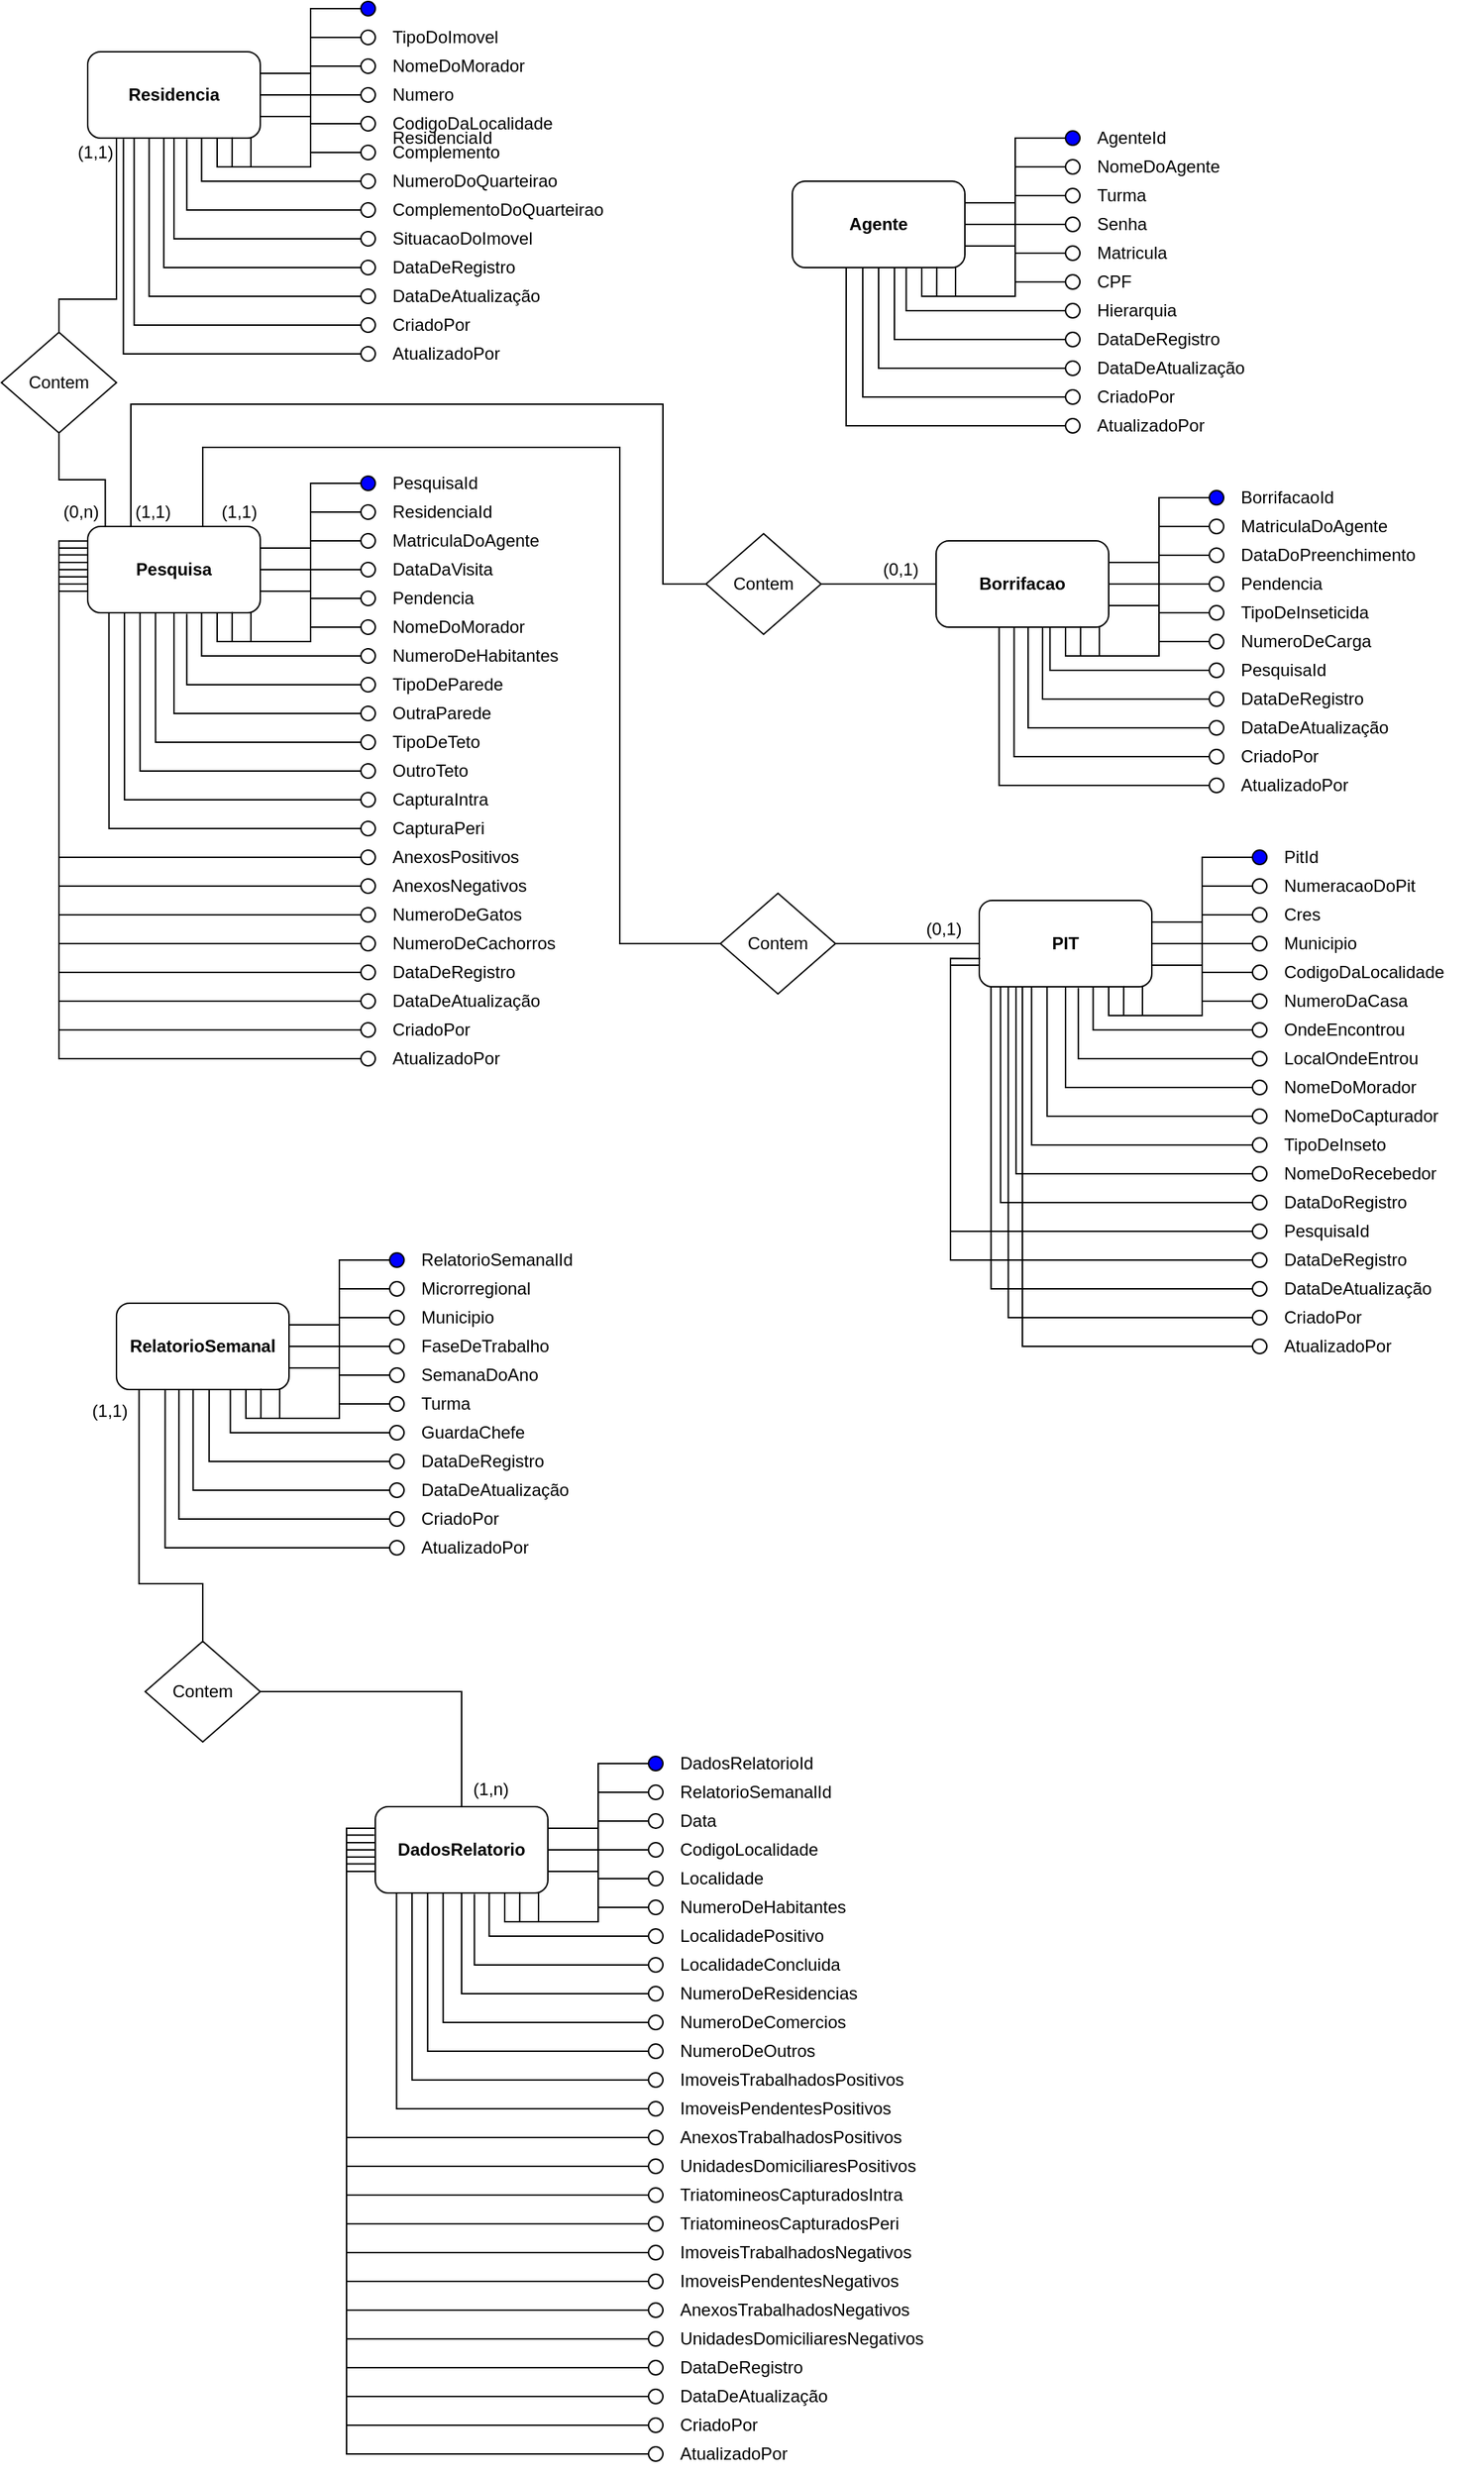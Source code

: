 <mxfile version="27.1.4">
  <diagram name="Página-1" id="XMACLO9jcw7Mw6NAKRQN">
    <mxGraphModel dx="2374" dy="925" grid="1" gridSize="10" guides="1" tooltips="1" connect="1" arrows="1" fold="1" page="1" pageScale="1" pageWidth="827" pageHeight="1169" math="0" shadow="0">
      <root>
        <mxCell id="0" />
        <mxCell id="1" parent="0" />
        <mxCell id="ILp8-n_kelNuU-kEh7t1-494" style="edgeStyle=orthogonalEdgeStyle;rounded=0;orthogonalLoop=1;jettySize=auto;html=1;entryX=0.5;entryY=0;entryDx=0;entryDy=0;endArrow=none;startFill=0;" parent="1" source="ILp8-n_kelNuU-kEh7t1-1" target="ILp8-n_kelNuU-kEh7t1-493" edge="1">
          <mxGeometry relative="1" as="geometry">
            <Array as="points">
              <mxPoint x="100" y="247" />
              <mxPoint x="60" y="247" />
            </Array>
          </mxGeometry>
        </mxCell>
        <mxCell id="ILp8-n_kelNuU-kEh7t1-1" value="&lt;span style=&quot;font-weight: 700;&quot;&gt;Residencia&lt;/span&gt;" style="rounded=1;whiteSpace=wrap;html=1;" parent="1" vertex="1">
          <mxGeometry x="80" y="75" width="120" height="60" as="geometry" />
        </mxCell>
        <mxCell id="ILp8-n_kelNuU-kEh7t1-19" value="" style="group" parent="1" vertex="1" connectable="0">
          <mxGeometry x="270" y="120" width="190" height="190" as="geometry" />
        </mxCell>
        <mxCell id="ILp8-n_kelNuU-kEh7t1-20" value="" style="ellipse;whiteSpace=wrap;html=1;aspect=fixed;fillColor=#0000FF;" parent="ILp8-n_kelNuU-kEh7t1-19" vertex="1">
          <mxGeometry y="-80" width="10" height="10" as="geometry" />
        </mxCell>
        <mxCell id="ILp8-n_kelNuU-kEh7t1-21" value="&lt;span style=&quot;text-wrap-mode: wrap;&quot;&gt;ResidenciaId&lt;/span&gt;" style="text;html=1;align=left;verticalAlign=middle;resizable=0;points=[];autosize=1;strokeColor=none;fillColor=none;" parent="ILp8-n_kelNuU-kEh7t1-19" vertex="1">
          <mxGeometry x="20" width="90" height="30" as="geometry" />
        </mxCell>
        <mxCell id="ILp8-n_kelNuU-kEh7t1-14" value="" style="group" parent="ILp8-n_kelNuU-kEh7t1-19" vertex="1" connectable="0">
          <mxGeometry y="-70" width="190" height="170" as="geometry" />
        </mxCell>
        <mxCell id="ILp8-n_kelNuU-kEh7t1-9" value="" style="ellipse;whiteSpace=wrap;html=1;aspect=fixed;fillColor=#FFFFFF;" parent="ILp8-n_kelNuU-kEh7t1-14" vertex="1">
          <mxGeometry y="10" width="10" height="10" as="geometry" />
        </mxCell>
        <mxCell id="ILp8-n_kelNuU-kEh7t1-13" value="&lt;span style=&quot;text-wrap-mode: wrap;&quot;&gt;TipoDoImovel&lt;/span&gt;" style="text;html=1;align=left;verticalAlign=middle;resizable=0;points=[];autosize=1;strokeColor=none;fillColor=none;" parent="ILp8-n_kelNuU-kEh7t1-14" vertex="1">
          <mxGeometry x="20" width="100" height="30" as="geometry" />
        </mxCell>
        <mxCell id="ILp8-n_kelNuU-kEh7t1-16" value="" style="group" parent="ILp8-n_kelNuU-kEh7t1-14" vertex="1" connectable="0">
          <mxGeometry y="20" width="190" height="150" as="geometry" />
        </mxCell>
        <mxCell id="ILp8-n_kelNuU-kEh7t1-17" value="" style="ellipse;whiteSpace=wrap;html=1;aspect=fixed;fillColor=#FFFFFF;" parent="ILp8-n_kelNuU-kEh7t1-16" vertex="1">
          <mxGeometry y="10" width="10" height="10" as="geometry" />
        </mxCell>
        <mxCell id="ILp8-n_kelNuU-kEh7t1-18" value="&lt;span style=&quot;text-wrap-mode: wrap;&quot;&gt;NomeDoMorador&lt;/span&gt;" style="text;html=1;align=left;verticalAlign=middle;resizable=0;points=[];autosize=1;strokeColor=none;fillColor=none;" parent="ILp8-n_kelNuU-kEh7t1-16" vertex="1">
          <mxGeometry x="20" width="120" height="30" as="geometry" />
        </mxCell>
        <mxCell id="ILp8-n_kelNuU-kEh7t1-22" value="" style="group" parent="ILp8-n_kelNuU-kEh7t1-16" vertex="1" connectable="0">
          <mxGeometry y="20" width="190" height="130" as="geometry" />
        </mxCell>
        <mxCell id="ILp8-n_kelNuU-kEh7t1-23" value="" style="ellipse;whiteSpace=wrap;html=1;aspect=fixed;fillColor=#FFFFFF;" parent="ILp8-n_kelNuU-kEh7t1-22" vertex="1">
          <mxGeometry y="10" width="10" height="10" as="geometry" />
        </mxCell>
        <mxCell id="ILp8-n_kelNuU-kEh7t1-24" value="&lt;span style=&quot;text-wrap-mode: wrap;&quot;&gt;Numero&lt;/span&gt;" style="text;html=1;align=left;verticalAlign=middle;resizable=0;points=[];autosize=1;strokeColor=none;fillColor=none;" parent="ILp8-n_kelNuU-kEh7t1-22" vertex="1">
          <mxGeometry x="20" width="70" height="30" as="geometry" />
        </mxCell>
        <mxCell id="ILp8-n_kelNuU-kEh7t1-25" value="" style="group" parent="ILp8-n_kelNuU-kEh7t1-22" vertex="1" connectable="0">
          <mxGeometry y="20" width="190" height="110" as="geometry" />
        </mxCell>
        <mxCell id="ILp8-n_kelNuU-kEh7t1-26" value="" style="ellipse;whiteSpace=wrap;html=1;aspect=fixed;fillColor=#FFFFFF;" parent="ILp8-n_kelNuU-kEh7t1-25" vertex="1">
          <mxGeometry y="10" width="10" height="10" as="geometry" />
        </mxCell>
        <mxCell id="ILp8-n_kelNuU-kEh7t1-27" value="&lt;span style=&quot;text-wrap-mode: wrap;&quot;&gt;CodigoDaLocalidade&lt;/span&gt;" style="text;html=1;align=left;verticalAlign=middle;resizable=0;points=[];autosize=1;strokeColor=none;fillColor=none;" parent="ILp8-n_kelNuU-kEh7t1-25" vertex="1">
          <mxGeometry x="20" width="130" height="30" as="geometry" />
        </mxCell>
        <mxCell id="ILp8-n_kelNuU-kEh7t1-28" value="" style="group" parent="ILp8-n_kelNuU-kEh7t1-25" vertex="1" connectable="0">
          <mxGeometry y="20" width="190" height="90" as="geometry" />
        </mxCell>
        <mxCell id="ILp8-n_kelNuU-kEh7t1-29" value="" style="ellipse;whiteSpace=wrap;html=1;aspect=fixed;fillColor=#FFFFFF;" parent="ILp8-n_kelNuU-kEh7t1-28" vertex="1">
          <mxGeometry y="10" width="10" height="10" as="geometry" />
        </mxCell>
        <mxCell id="ILp8-n_kelNuU-kEh7t1-30" value="&lt;span style=&quot;text-wrap-mode: wrap;&quot;&gt;Complemento&lt;/span&gt;" style="text;html=1;align=left;verticalAlign=middle;resizable=0;points=[];autosize=1;strokeColor=none;fillColor=none;" parent="ILp8-n_kelNuU-kEh7t1-28" vertex="1">
          <mxGeometry x="20" width="100" height="30" as="geometry" />
        </mxCell>
        <mxCell id="ILp8-n_kelNuU-kEh7t1-31" value="" style="group" parent="ILp8-n_kelNuU-kEh7t1-28" vertex="1" connectable="0">
          <mxGeometry y="20" width="190" height="70" as="geometry" />
        </mxCell>
        <mxCell id="ILp8-n_kelNuU-kEh7t1-32" value="" style="ellipse;whiteSpace=wrap;html=1;aspect=fixed;fillColor=#FFFFFF;" parent="ILp8-n_kelNuU-kEh7t1-31" vertex="1">
          <mxGeometry y="10" width="10" height="10" as="geometry" />
        </mxCell>
        <mxCell id="ILp8-n_kelNuU-kEh7t1-33" value="&lt;span style=&quot;text-wrap-mode: wrap;&quot;&gt;NumeroDoQuarteirao&lt;/span&gt;" style="text;html=1;align=left;verticalAlign=middle;resizable=0;points=[];autosize=1;strokeColor=none;fillColor=none;" parent="ILp8-n_kelNuU-kEh7t1-31" vertex="1">
          <mxGeometry x="20" width="140" height="30" as="geometry" />
        </mxCell>
        <mxCell id="ILp8-n_kelNuU-kEh7t1-40" value="" style="group" parent="ILp8-n_kelNuU-kEh7t1-31" vertex="1" connectable="0">
          <mxGeometry y="20" width="190" height="50" as="geometry" />
        </mxCell>
        <mxCell id="ILp8-n_kelNuU-kEh7t1-41" value="" style="ellipse;whiteSpace=wrap;html=1;aspect=fixed;fillColor=#FFFFFF;" parent="ILp8-n_kelNuU-kEh7t1-40" vertex="1">
          <mxGeometry y="10" width="10" height="10" as="geometry" />
        </mxCell>
        <mxCell id="ILp8-n_kelNuU-kEh7t1-42" value="&lt;span style=&quot;text-wrap-mode: wrap;&quot;&gt;ComplementoDoQuarteirao&lt;/span&gt;" style="text;html=1;align=left;verticalAlign=middle;resizable=0;points=[];autosize=1;strokeColor=none;fillColor=none;" parent="ILp8-n_kelNuU-kEh7t1-40" vertex="1">
          <mxGeometry x="20" width="170" height="30" as="geometry" />
        </mxCell>
        <mxCell id="ILp8-n_kelNuU-kEh7t1-37" value="" style="group" parent="ILp8-n_kelNuU-kEh7t1-40" vertex="1" connectable="0">
          <mxGeometry y="20" width="160" height="30" as="geometry" />
        </mxCell>
        <mxCell id="ILp8-n_kelNuU-kEh7t1-38" value="" style="ellipse;whiteSpace=wrap;html=1;aspect=fixed;fillColor=#FFFFFF;" parent="ILp8-n_kelNuU-kEh7t1-37" vertex="1">
          <mxGeometry y="10" width="10" height="10" as="geometry" />
        </mxCell>
        <mxCell id="ILp8-n_kelNuU-kEh7t1-39" value="&lt;span style=&quot;text-wrap-mode: wrap;&quot;&gt;SituacaoDoImovel&lt;/span&gt;" style="text;html=1;align=left;verticalAlign=middle;resizable=0;points=[];autosize=1;strokeColor=none;fillColor=none;" parent="ILp8-n_kelNuU-kEh7t1-37" vertex="1">
          <mxGeometry x="20" width="120" height="30" as="geometry" />
        </mxCell>
        <mxCell id="-h6WGbTKZ45hAwRw8tWW-1" value="" style="ellipse;whiteSpace=wrap;html=1;aspect=fixed;fillColor=#FFFFFF;" vertex="1" parent="ILp8-n_kelNuU-kEh7t1-19">
          <mxGeometry y="100" width="10" height="10" as="geometry" />
        </mxCell>
        <mxCell id="-h6WGbTKZ45hAwRw8tWW-2" value="&lt;span style=&quot;text-wrap-mode: wrap;&quot;&gt;DataDeRegistro&lt;/span&gt;" style="text;html=1;align=left;verticalAlign=middle;resizable=0;points=[];autosize=1;strokeColor=none;fillColor=none;" vertex="1" parent="ILp8-n_kelNuU-kEh7t1-19">
          <mxGeometry x="20" y="90" width="110" height="30" as="geometry" />
        </mxCell>
        <mxCell id="-h6WGbTKZ45hAwRw8tWW-3" value="" style="ellipse;whiteSpace=wrap;html=1;aspect=fixed;fillColor=#FFFFFF;" vertex="1" parent="ILp8-n_kelNuU-kEh7t1-19">
          <mxGeometry y="120" width="10" height="10" as="geometry" />
        </mxCell>
        <mxCell id="-h6WGbTKZ45hAwRw8tWW-4" value="&lt;span style=&quot;text-wrap-mode: wrap;&quot;&gt;DataDeAtualização&lt;/span&gt;" style="text;html=1;align=left;verticalAlign=middle;resizable=0;points=[];autosize=1;strokeColor=none;fillColor=none;" vertex="1" parent="ILp8-n_kelNuU-kEh7t1-19">
          <mxGeometry x="20" y="110" width="130" height="30" as="geometry" />
        </mxCell>
        <mxCell id="-h6WGbTKZ45hAwRw8tWW-5" value="" style="ellipse;whiteSpace=wrap;html=1;aspect=fixed;fillColor=#FFFFFF;" vertex="1" parent="ILp8-n_kelNuU-kEh7t1-19">
          <mxGeometry y="140" width="10" height="10" as="geometry" />
        </mxCell>
        <mxCell id="-h6WGbTKZ45hAwRw8tWW-6" value="&lt;span style=&quot;text-wrap-mode: wrap;&quot;&gt;CriadoPor&lt;/span&gt;" style="text;html=1;align=left;verticalAlign=middle;resizable=0;points=[];autosize=1;strokeColor=none;fillColor=none;" vertex="1" parent="ILp8-n_kelNuU-kEh7t1-19">
          <mxGeometry x="20" y="130" width="80" height="30" as="geometry" />
        </mxCell>
        <mxCell id="-h6WGbTKZ45hAwRw8tWW-7" value="" style="ellipse;whiteSpace=wrap;html=1;aspect=fixed;fillColor=#FFFFFF;" vertex="1" parent="ILp8-n_kelNuU-kEh7t1-19">
          <mxGeometry y="160" width="10" height="10" as="geometry" />
        </mxCell>
        <mxCell id="-h6WGbTKZ45hAwRw8tWW-8" value="&lt;span style=&quot;text-wrap-mode: wrap;&quot;&gt;AtualizadoPor&lt;/span&gt;" style="text;html=1;align=left;verticalAlign=middle;resizable=0;points=[];autosize=1;strokeColor=none;fillColor=none;" vertex="1" parent="ILp8-n_kelNuU-kEh7t1-19">
          <mxGeometry x="20" y="150" width="100" height="30" as="geometry" />
        </mxCell>
        <mxCell id="ILp8-n_kelNuU-kEh7t1-43" style="edgeStyle=orthogonalEdgeStyle;rounded=0;orthogonalLoop=1;jettySize=auto;html=1;entryX=1;entryY=0.25;entryDx=0;entryDy=0;endArrow=none;startFill=0;" parent="1" source="ILp8-n_kelNuU-kEh7t1-20" target="ILp8-n_kelNuU-kEh7t1-1" edge="1">
          <mxGeometry relative="1" as="geometry" />
        </mxCell>
        <mxCell id="ILp8-n_kelNuU-kEh7t1-44" style="edgeStyle=orthogonalEdgeStyle;rounded=0;orthogonalLoop=1;jettySize=auto;html=1;entryX=1;entryY=0.5;entryDx=0;entryDy=0;endArrow=none;startFill=0;" parent="1" source="ILp8-n_kelNuU-kEh7t1-9" target="ILp8-n_kelNuU-kEh7t1-1" edge="1">
          <mxGeometry relative="1" as="geometry" />
        </mxCell>
        <mxCell id="ILp8-n_kelNuU-kEh7t1-45" style="edgeStyle=orthogonalEdgeStyle;rounded=0;orthogonalLoop=1;jettySize=auto;html=1;entryX=1;entryY=0.75;entryDx=0;entryDy=0;endArrow=none;startFill=0;" parent="1" source="ILp8-n_kelNuU-kEh7t1-17" target="ILp8-n_kelNuU-kEh7t1-1" edge="1">
          <mxGeometry relative="1" as="geometry" />
        </mxCell>
        <mxCell id="ILp8-n_kelNuU-kEh7t1-46" style="edgeStyle=orthogonalEdgeStyle;rounded=0;orthogonalLoop=1;jettySize=auto;html=1;entryX=0.946;entryY=1;entryDx=0;entryDy=0;entryPerimeter=0;endArrow=none;startFill=0;" parent="1" source="ILp8-n_kelNuU-kEh7t1-23" target="ILp8-n_kelNuU-kEh7t1-1" edge="1">
          <mxGeometry relative="1" as="geometry">
            <mxPoint x="250" y="150" as="targetPoint" />
          </mxGeometry>
        </mxCell>
        <mxCell id="ILp8-n_kelNuU-kEh7t1-47" style="edgeStyle=orthogonalEdgeStyle;rounded=0;orthogonalLoop=1;jettySize=auto;html=1;entryX=0.837;entryY=0.99;entryDx=0;entryDy=0;entryPerimeter=0;endArrow=none;startFill=0;" parent="1" source="ILp8-n_kelNuU-kEh7t1-26" target="ILp8-n_kelNuU-kEh7t1-1" edge="1">
          <mxGeometry relative="1" as="geometry" />
        </mxCell>
        <mxCell id="ILp8-n_kelNuU-kEh7t1-48" style="edgeStyle=orthogonalEdgeStyle;rounded=0;orthogonalLoop=1;jettySize=auto;html=1;entryX=0.75;entryY=1;entryDx=0;entryDy=0;endArrow=none;startFill=0;" parent="1" source="ILp8-n_kelNuU-kEh7t1-29" target="ILp8-n_kelNuU-kEh7t1-1" edge="1">
          <mxGeometry relative="1" as="geometry" />
        </mxCell>
        <mxCell id="ILp8-n_kelNuU-kEh7t1-49" style="edgeStyle=orthogonalEdgeStyle;rounded=0;orthogonalLoop=1;jettySize=auto;html=1;entryX=0.66;entryY=1.001;entryDx=0;entryDy=0;entryPerimeter=0;endArrow=none;startFill=0;" parent="1" source="ILp8-n_kelNuU-kEh7t1-32" target="ILp8-n_kelNuU-kEh7t1-1" edge="1">
          <mxGeometry relative="1" as="geometry" />
        </mxCell>
        <mxCell id="ILp8-n_kelNuU-kEh7t1-50" style="edgeStyle=orthogonalEdgeStyle;rounded=0;orthogonalLoop=1;jettySize=auto;html=1;entryX=0.574;entryY=1.012;entryDx=0;entryDy=0;entryPerimeter=0;endArrow=none;startFill=0;" parent="1" source="ILp8-n_kelNuU-kEh7t1-41" target="ILp8-n_kelNuU-kEh7t1-1" edge="1">
          <mxGeometry relative="1" as="geometry" />
        </mxCell>
        <mxCell id="ILp8-n_kelNuU-kEh7t1-51" style="edgeStyle=orthogonalEdgeStyle;rounded=0;orthogonalLoop=1;jettySize=auto;html=1;entryX=0.5;entryY=1;entryDx=0;entryDy=0;endArrow=none;startFill=0;" parent="1" source="ILp8-n_kelNuU-kEh7t1-38" target="ILp8-n_kelNuU-kEh7t1-1" edge="1">
          <mxGeometry relative="1" as="geometry" />
        </mxCell>
        <mxCell id="ILp8-n_kelNuU-kEh7t1-92" value="&lt;span style=&quot;font-weight: 700;&quot;&gt;Agente&lt;/span&gt;" style="rounded=1;whiteSpace=wrap;html=1;" parent="1" vertex="1">
          <mxGeometry x="570" y="165" width="120" height="60" as="geometry" />
        </mxCell>
        <mxCell id="ILp8-n_kelNuU-kEh7t1-93" value="" style="group" parent="1" vertex="1" connectable="0">
          <mxGeometry x="760" y="120" width="190" height="230" as="geometry" />
        </mxCell>
        <mxCell id="ILp8-n_kelNuU-kEh7t1-94" value="" style="ellipse;whiteSpace=wrap;html=1;aspect=fixed;fillColor=#0000FF;" parent="ILp8-n_kelNuU-kEh7t1-93" vertex="1">
          <mxGeometry y="10" width="10" height="10" as="geometry" />
        </mxCell>
        <mxCell id="ILp8-n_kelNuU-kEh7t1-95" value="&lt;span style=&quot;text-wrap-mode: wrap;&quot;&gt;AgenteId&lt;/span&gt;" style="text;html=1;align=left;verticalAlign=middle;resizable=0;points=[];autosize=1;strokeColor=none;fillColor=none;" parent="ILp8-n_kelNuU-kEh7t1-93" vertex="1">
          <mxGeometry x="20" width="70" height="30" as="geometry" />
        </mxCell>
        <mxCell id="ILp8-n_kelNuU-kEh7t1-96" value="" style="group" parent="ILp8-n_kelNuU-kEh7t1-93" vertex="1" connectable="0">
          <mxGeometry y="20" width="190" height="210" as="geometry" />
        </mxCell>
        <mxCell id="ILp8-n_kelNuU-kEh7t1-97" value="" style="ellipse;whiteSpace=wrap;html=1;aspect=fixed;fillColor=#FFFFFF;" parent="ILp8-n_kelNuU-kEh7t1-96" vertex="1">
          <mxGeometry y="10" width="10" height="10" as="geometry" />
        </mxCell>
        <mxCell id="ILp8-n_kelNuU-kEh7t1-98" value="&lt;span style=&quot;text-wrap-mode: wrap;&quot;&gt;NomeDoAgente&lt;/span&gt;" style="text;html=1;align=left;verticalAlign=middle;resizable=0;points=[];autosize=1;strokeColor=none;fillColor=none;" parent="ILp8-n_kelNuU-kEh7t1-96" vertex="1">
          <mxGeometry x="20" width="110" height="30" as="geometry" />
        </mxCell>
        <mxCell id="ILp8-n_kelNuU-kEh7t1-99" value="" style="group" parent="ILp8-n_kelNuU-kEh7t1-96" vertex="1" connectable="0">
          <mxGeometry y="20" width="190" height="190" as="geometry" />
        </mxCell>
        <mxCell id="ILp8-n_kelNuU-kEh7t1-100" value="" style="ellipse;whiteSpace=wrap;html=1;aspect=fixed;fillColor=#FFFFFF;" parent="ILp8-n_kelNuU-kEh7t1-99" vertex="1">
          <mxGeometry y="10" width="10" height="10" as="geometry" />
        </mxCell>
        <mxCell id="ILp8-n_kelNuU-kEh7t1-101" value="&lt;span style=&quot;text-wrap-mode: wrap;&quot;&gt;Turma&lt;/span&gt;" style="text;html=1;align=left;verticalAlign=middle;resizable=0;points=[];autosize=1;strokeColor=none;fillColor=none;" parent="ILp8-n_kelNuU-kEh7t1-99" vertex="1">
          <mxGeometry x="20" width="60" height="30" as="geometry" />
        </mxCell>
        <mxCell id="ILp8-n_kelNuU-kEh7t1-102" value="" style="group" parent="ILp8-n_kelNuU-kEh7t1-99" vertex="1" connectable="0">
          <mxGeometry y="20" width="190" height="170" as="geometry" />
        </mxCell>
        <mxCell id="ILp8-n_kelNuU-kEh7t1-103" value="" style="ellipse;whiteSpace=wrap;html=1;aspect=fixed;fillColor=#FFFFFF;" parent="ILp8-n_kelNuU-kEh7t1-102" vertex="1">
          <mxGeometry y="10" width="10" height="10" as="geometry" />
        </mxCell>
        <mxCell id="ILp8-n_kelNuU-kEh7t1-104" value="&lt;span style=&quot;text-wrap-mode: wrap;&quot;&gt;Senha&lt;/span&gt;" style="text;html=1;align=left;verticalAlign=middle;resizable=0;points=[];autosize=1;strokeColor=none;fillColor=none;" parent="ILp8-n_kelNuU-kEh7t1-102" vertex="1">
          <mxGeometry x="20" width="60" height="30" as="geometry" />
        </mxCell>
        <mxCell id="ILp8-n_kelNuU-kEh7t1-105" value="" style="group" parent="ILp8-n_kelNuU-kEh7t1-102" vertex="1" connectable="0">
          <mxGeometry y="20" width="190" height="150" as="geometry" />
        </mxCell>
        <mxCell id="ILp8-n_kelNuU-kEh7t1-106" value="" style="ellipse;whiteSpace=wrap;html=1;aspect=fixed;fillColor=#FFFFFF;" parent="ILp8-n_kelNuU-kEh7t1-105" vertex="1">
          <mxGeometry y="10" width="10" height="10" as="geometry" />
        </mxCell>
        <mxCell id="ILp8-n_kelNuU-kEh7t1-107" value="&lt;span style=&quot;text-wrap-mode: wrap;&quot;&gt;Matricula&lt;/span&gt;" style="text;html=1;align=left;verticalAlign=middle;resizable=0;points=[];autosize=1;strokeColor=none;fillColor=none;" parent="ILp8-n_kelNuU-kEh7t1-105" vertex="1">
          <mxGeometry x="20" width="70" height="30" as="geometry" />
        </mxCell>
        <mxCell id="ILp8-n_kelNuU-kEh7t1-108" value="" style="group" parent="ILp8-n_kelNuU-kEh7t1-105" vertex="1" connectable="0">
          <mxGeometry y="20" width="190" height="130" as="geometry" />
        </mxCell>
        <mxCell id="ILp8-n_kelNuU-kEh7t1-109" value="" style="ellipse;whiteSpace=wrap;html=1;aspect=fixed;fillColor=#FFFFFF;" parent="ILp8-n_kelNuU-kEh7t1-108" vertex="1">
          <mxGeometry y="10" width="10" height="10" as="geometry" />
        </mxCell>
        <mxCell id="ILp8-n_kelNuU-kEh7t1-110" value="&lt;span style=&quot;text-wrap-mode: wrap;&quot;&gt;CPF&lt;/span&gt;" style="text;html=1;align=left;verticalAlign=middle;resizable=0;points=[];autosize=1;strokeColor=none;fillColor=none;" parent="ILp8-n_kelNuU-kEh7t1-108" vertex="1">
          <mxGeometry x="20" width="50" height="30" as="geometry" />
        </mxCell>
        <mxCell id="ILp8-n_kelNuU-kEh7t1-111" value="" style="group" parent="ILp8-n_kelNuU-kEh7t1-108" vertex="1" connectable="0">
          <mxGeometry y="20" width="190" height="110" as="geometry" />
        </mxCell>
        <mxCell id="ILp8-n_kelNuU-kEh7t1-112" value="" style="ellipse;whiteSpace=wrap;html=1;aspect=fixed;fillColor=#FFFFFF;" parent="ILp8-n_kelNuU-kEh7t1-111" vertex="1">
          <mxGeometry y="10" width="10" height="10" as="geometry" />
        </mxCell>
        <mxCell id="ILp8-n_kelNuU-kEh7t1-113" value="&lt;span style=&quot;text-wrap-mode: wrap;&quot;&gt;Hierarquia&lt;/span&gt;" style="text;html=1;align=left;verticalAlign=middle;resizable=0;points=[];autosize=1;strokeColor=none;fillColor=none;" parent="ILp8-n_kelNuU-kEh7t1-111" vertex="1">
          <mxGeometry x="20" width="80" height="30" as="geometry" />
        </mxCell>
        <mxCell id="ILp8-n_kelNuU-kEh7t1-114" value="" style="group" parent="ILp8-n_kelNuU-kEh7t1-111" vertex="1" connectable="0">
          <mxGeometry y="20" width="190" height="55" as="geometry" />
        </mxCell>
        <mxCell id="-h6WGbTKZ45hAwRw8tWW-9" value="" style="ellipse;whiteSpace=wrap;html=1;aspect=fixed;fillColor=#FFFFFF;" vertex="1" parent="ILp8-n_kelNuU-kEh7t1-111">
          <mxGeometry y="30" width="10" height="10" as="geometry" />
        </mxCell>
        <mxCell id="-h6WGbTKZ45hAwRw8tWW-10" value="&lt;span style=&quot;text-wrap-mode: wrap;&quot;&gt;DataDeRegistro&lt;/span&gt;" style="text;html=1;align=left;verticalAlign=middle;resizable=0;points=[];autosize=1;strokeColor=none;fillColor=none;" vertex="1" parent="ILp8-n_kelNuU-kEh7t1-111">
          <mxGeometry x="20" y="20" width="110" height="30" as="geometry" />
        </mxCell>
        <mxCell id="-h6WGbTKZ45hAwRw8tWW-11" value="" style="ellipse;whiteSpace=wrap;html=1;aspect=fixed;fillColor=#FFFFFF;" vertex="1" parent="ILp8-n_kelNuU-kEh7t1-111">
          <mxGeometry y="50" width="10" height="10" as="geometry" />
        </mxCell>
        <mxCell id="-h6WGbTKZ45hAwRw8tWW-12" value="&lt;span style=&quot;text-wrap-mode: wrap;&quot;&gt;DataDeAtualização&lt;/span&gt;" style="text;html=1;align=left;verticalAlign=middle;resizable=0;points=[];autosize=1;strokeColor=none;fillColor=none;" vertex="1" parent="ILp8-n_kelNuU-kEh7t1-111">
          <mxGeometry x="20" y="40" width="130" height="30" as="geometry" />
        </mxCell>
        <mxCell id="-h6WGbTKZ45hAwRw8tWW-13" value="" style="ellipse;whiteSpace=wrap;html=1;aspect=fixed;fillColor=#FFFFFF;" vertex="1" parent="ILp8-n_kelNuU-kEh7t1-111">
          <mxGeometry y="70" width="10" height="10" as="geometry" />
        </mxCell>
        <mxCell id="-h6WGbTKZ45hAwRw8tWW-14" value="&lt;span style=&quot;text-wrap-mode: wrap;&quot;&gt;CriadoPor&lt;/span&gt;" style="text;html=1;align=left;verticalAlign=middle;resizable=0;points=[];autosize=1;strokeColor=none;fillColor=none;" vertex="1" parent="ILp8-n_kelNuU-kEh7t1-111">
          <mxGeometry x="20" y="60" width="80" height="30" as="geometry" />
        </mxCell>
        <mxCell id="-h6WGbTKZ45hAwRw8tWW-15" value="" style="ellipse;whiteSpace=wrap;html=1;aspect=fixed;fillColor=#FFFFFF;" vertex="1" parent="ILp8-n_kelNuU-kEh7t1-111">
          <mxGeometry y="90" width="10" height="10" as="geometry" />
        </mxCell>
        <mxCell id="-h6WGbTKZ45hAwRw8tWW-16" value="&lt;span style=&quot;text-wrap-mode: wrap;&quot;&gt;AtualizadoPor&lt;/span&gt;" style="text;html=1;align=left;verticalAlign=middle;resizable=0;points=[];autosize=1;strokeColor=none;fillColor=none;" vertex="1" parent="ILp8-n_kelNuU-kEh7t1-111">
          <mxGeometry x="20" y="80" width="100" height="30" as="geometry" />
        </mxCell>
        <mxCell id="ILp8-n_kelNuU-kEh7t1-120" style="edgeStyle=orthogonalEdgeStyle;rounded=0;orthogonalLoop=1;jettySize=auto;html=1;entryX=1;entryY=0.25;entryDx=0;entryDy=0;endArrow=none;startFill=0;" parent="1" source="ILp8-n_kelNuU-kEh7t1-94" target="ILp8-n_kelNuU-kEh7t1-92" edge="1">
          <mxGeometry relative="1" as="geometry" />
        </mxCell>
        <mxCell id="ILp8-n_kelNuU-kEh7t1-121" style="edgeStyle=orthogonalEdgeStyle;rounded=0;orthogonalLoop=1;jettySize=auto;html=1;entryX=1;entryY=0.5;entryDx=0;entryDy=0;endArrow=none;startFill=0;" parent="1" source="ILp8-n_kelNuU-kEh7t1-97" target="ILp8-n_kelNuU-kEh7t1-92" edge="1">
          <mxGeometry relative="1" as="geometry" />
        </mxCell>
        <mxCell id="ILp8-n_kelNuU-kEh7t1-122" style="edgeStyle=orthogonalEdgeStyle;rounded=0;orthogonalLoop=1;jettySize=auto;html=1;entryX=1;entryY=0.75;entryDx=0;entryDy=0;endArrow=none;startFill=0;" parent="1" source="ILp8-n_kelNuU-kEh7t1-100" target="ILp8-n_kelNuU-kEh7t1-92" edge="1">
          <mxGeometry relative="1" as="geometry" />
        </mxCell>
        <mxCell id="ILp8-n_kelNuU-kEh7t1-123" style="edgeStyle=orthogonalEdgeStyle;rounded=0;orthogonalLoop=1;jettySize=auto;html=1;entryX=0.946;entryY=1;entryDx=0;entryDy=0;entryPerimeter=0;endArrow=none;startFill=0;" parent="1" source="ILp8-n_kelNuU-kEh7t1-103" target="ILp8-n_kelNuU-kEh7t1-92" edge="1">
          <mxGeometry relative="1" as="geometry">
            <mxPoint x="740" y="240" as="targetPoint" />
          </mxGeometry>
        </mxCell>
        <mxCell id="ILp8-n_kelNuU-kEh7t1-124" style="edgeStyle=orthogonalEdgeStyle;rounded=0;orthogonalLoop=1;jettySize=auto;html=1;entryX=0.837;entryY=0.99;entryDx=0;entryDy=0;entryPerimeter=0;endArrow=none;startFill=0;" parent="1" source="ILp8-n_kelNuU-kEh7t1-106" target="ILp8-n_kelNuU-kEh7t1-92" edge="1">
          <mxGeometry relative="1" as="geometry" />
        </mxCell>
        <mxCell id="ILp8-n_kelNuU-kEh7t1-125" style="edgeStyle=orthogonalEdgeStyle;rounded=0;orthogonalLoop=1;jettySize=auto;html=1;entryX=0.75;entryY=1;entryDx=0;entryDy=0;endArrow=none;startFill=0;" parent="1" source="ILp8-n_kelNuU-kEh7t1-109" target="ILp8-n_kelNuU-kEh7t1-92" edge="1">
          <mxGeometry relative="1" as="geometry" />
        </mxCell>
        <mxCell id="ILp8-n_kelNuU-kEh7t1-126" style="edgeStyle=orthogonalEdgeStyle;rounded=0;orthogonalLoop=1;jettySize=auto;html=1;entryX=0.66;entryY=1.001;entryDx=0;entryDy=0;entryPerimeter=0;endArrow=none;startFill=0;" parent="1" source="ILp8-n_kelNuU-kEh7t1-112" target="ILp8-n_kelNuU-kEh7t1-92" edge="1">
          <mxGeometry relative="1" as="geometry" />
        </mxCell>
        <mxCell id="ILp8-n_kelNuU-kEh7t1-129" value="&lt;span style=&quot;font-weight: 700;&quot;&gt;Pesquisa&lt;/span&gt;" style="rounded=1;whiteSpace=wrap;html=1;" parent="1" vertex="1">
          <mxGeometry x="80" y="405" width="120" height="60" as="geometry" />
        </mxCell>
        <mxCell id="ILp8-n_kelNuU-kEh7t1-130" value="" style="ellipse;whiteSpace=wrap;html=1;aspect=fixed;fillColor=#0000FF;" parent="1" vertex="1">
          <mxGeometry x="270" y="370" width="10" height="10" as="geometry" />
        </mxCell>
        <mxCell id="ILp8-n_kelNuU-kEh7t1-131" value="&lt;span style=&quot;text-wrap-mode: wrap;&quot;&gt;PesquisaId&lt;/span&gt;" style="text;html=1;align=left;verticalAlign=middle;resizable=0;points=[];autosize=1;strokeColor=none;fillColor=none;" parent="1" vertex="1">
          <mxGeometry x="290" y="360" width="80" height="30" as="geometry" />
        </mxCell>
        <mxCell id="ILp8-n_kelNuU-kEh7t1-132" value="" style="ellipse;whiteSpace=wrap;html=1;aspect=fixed;fillColor=#FFFFFF;" parent="1" vertex="1">
          <mxGeometry x="270" y="390" width="10" height="10" as="geometry" />
        </mxCell>
        <mxCell id="ILp8-n_kelNuU-kEh7t1-133" value="&lt;span style=&quot;text-wrap-mode: wrap;&quot;&gt;ResidenciaId&lt;/span&gt;" style="text;html=1;align=left;verticalAlign=middle;resizable=0;points=[];autosize=1;strokeColor=none;fillColor=none;" parent="1" vertex="1">
          <mxGeometry x="290" y="380" width="90" height="30" as="geometry" />
        </mxCell>
        <mxCell id="ILp8-n_kelNuU-kEh7t1-134" value="" style="ellipse;whiteSpace=wrap;html=1;aspect=fixed;fillColor=#FFFFFF;" parent="1" vertex="1">
          <mxGeometry x="270" y="410" width="10" height="10" as="geometry" />
        </mxCell>
        <mxCell id="ILp8-n_kelNuU-kEh7t1-135" value="&lt;span style=&quot;text-wrap-mode: wrap;&quot;&gt;MatriculaDoAgente&lt;/span&gt;" style="text;html=1;align=left;verticalAlign=middle;resizable=0;points=[];autosize=1;strokeColor=none;fillColor=none;" parent="1" vertex="1">
          <mxGeometry x="290" y="400" width="130" height="30" as="geometry" />
        </mxCell>
        <mxCell id="ILp8-n_kelNuU-kEh7t1-136" value="" style="ellipse;whiteSpace=wrap;html=1;aspect=fixed;fillColor=#FFFFFF;" parent="1" vertex="1">
          <mxGeometry x="270" y="430" width="10" height="10" as="geometry" />
        </mxCell>
        <mxCell id="ILp8-n_kelNuU-kEh7t1-137" value="&lt;span style=&quot;text-wrap-mode: wrap;&quot;&gt;DataDaVisita&lt;/span&gt;" style="text;html=1;align=left;verticalAlign=middle;resizable=0;points=[];autosize=1;strokeColor=none;fillColor=none;" parent="1" vertex="1">
          <mxGeometry x="290" y="420" width="90" height="30" as="geometry" />
        </mxCell>
        <mxCell id="ILp8-n_kelNuU-kEh7t1-138" value="" style="ellipse;whiteSpace=wrap;html=1;aspect=fixed;fillColor=#FFFFFF;" parent="1" vertex="1">
          <mxGeometry x="270" y="450" width="10" height="10" as="geometry" />
        </mxCell>
        <mxCell id="ILp8-n_kelNuU-kEh7t1-139" value="&lt;span style=&quot;text-wrap-mode: wrap;&quot;&gt;Pendencia&lt;/span&gt;" style="text;html=1;align=left;verticalAlign=middle;resizable=0;points=[];autosize=1;strokeColor=none;fillColor=none;" parent="1" vertex="1">
          <mxGeometry x="290" y="440" width="80" height="30" as="geometry" />
        </mxCell>
        <mxCell id="ILp8-n_kelNuU-kEh7t1-140" value="" style="ellipse;whiteSpace=wrap;html=1;aspect=fixed;fillColor=#FFFFFF;" parent="1" vertex="1">
          <mxGeometry x="270" y="470" width="10" height="10" as="geometry" />
        </mxCell>
        <mxCell id="ILp8-n_kelNuU-kEh7t1-141" value="&lt;span style=&quot;text-wrap-mode: wrap;&quot;&gt;NomeDoMorador&lt;/span&gt;" style="text;html=1;align=left;verticalAlign=middle;resizable=0;points=[];autosize=1;strokeColor=none;fillColor=none;" parent="1" vertex="1">
          <mxGeometry x="290" y="460" width="120" height="30" as="geometry" />
        </mxCell>
        <mxCell id="ILp8-n_kelNuU-kEh7t1-142" value="" style="ellipse;whiteSpace=wrap;html=1;aspect=fixed;fillColor=#FFFFFF;" parent="1" vertex="1">
          <mxGeometry x="270" y="490" width="10" height="10" as="geometry" />
        </mxCell>
        <mxCell id="ILp8-n_kelNuU-kEh7t1-143" value="&lt;span style=&quot;text-wrap-mode: wrap;&quot;&gt;NumeroDeHabitantes&lt;/span&gt;" style="text;html=1;align=left;verticalAlign=middle;resizable=0;points=[];autosize=1;strokeColor=none;fillColor=none;" parent="1" vertex="1">
          <mxGeometry x="290" y="480" width="140" height="30" as="geometry" />
        </mxCell>
        <mxCell id="ILp8-n_kelNuU-kEh7t1-145" value="" style="group" parent="1" vertex="1" connectable="0">
          <mxGeometry x="270" y="520" width="160" height="50" as="geometry" />
        </mxCell>
        <mxCell id="ILp8-n_kelNuU-kEh7t1-146" value="" style="ellipse;whiteSpace=wrap;html=1;aspect=fixed;fillColor=#FFFFFF;" parent="ILp8-n_kelNuU-kEh7t1-145" vertex="1">
          <mxGeometry y="10" width="10" height="10" as="geometry" />
        </mxCell>
        <mxCell id="ILp8-n_kelNuU-kEh7t1-147" value="&lt;span style=&quot;text-wrap-mode: wrap;&quot;&gt;OutraParede&lt;/span&gt;" style="text;html=1;align=left;verticalAlign=middle;resizable=0;points=[];autosize=1;strokeColor=none;fillColor=none;" parent="ILp8-n_kelNuU-kEh7t1-145" vertex="1">
          <mxGeometry x="20" width="90" height="30" as="geometry" />
        </mxCell>
        <mxCell id="ILp8-n_kelNuU-kEh7t1-159" value="" style="group" parent="ILp8-n_kelNuU-kEh7t1-145" vertex="1" connectable="0">
          <mxGeometry y="20" width="160" height="30" as="geometry" />
        </mxCell>
        <mxCell id="ILp8-n_kelNuU-kEh7t1-160" value="" style="ellipse;whiteSpace=wrap;html=1;aspect=fixed;fillColor=#FFFFFF;" parent="ILp8-n_kelNuU-kEh7t1-159" vertex="1">
          <mxGeometry y="10" width="10" height="10" as="geometry" />
        </mxCell>
        <mxCell id="ILp8-n_kelNuU-kEh7t1-161" value="&lt;span style=&quot;text-wrap-mode: wrap;&quot;&gt;TipoDeTeto&lt;/span&gt;" style="text;html=1;align=left;verticalAlign=middle;resizable=0;points=[];autosize=1;strokeColor=none;fillColor=none;" parent="ILp8-n_kelNuU-kEh7t1-159" vertex="1">
          <mxGeometry x="20" width="80" height="30" as="geometry" />
        </mxCell>
        <mxCell id="ILp8-n_kelNuU-kEh7t1-148" style="edgeStyle=orthogonalEdgeStyle;rounded=0;orthogonalLoop=1;jettySize=auto;html=1;entryX=1;entryY=0.25;entryDx=0;entryDy=0;endArrow=none;startFill=0;" parent="1" source="ILp8-n_kelNuU-kEh7t1-130" target="ILp8-n_kelNuU-kEh7t1-129" edge="1">
          <mxGeometry relative="1" as="geometry" />
        </mxCell>
        <mxCell id="ILp8-n_kelNuU-kEh7t1-149" style="edgeStyle=orthogonalEdgeStyle;rounded=0;orthogonalLoop=1;jettySize=auto;html=1;entryX=1;entryY=0.5;entryDx=0;entryDy=0;endArrow=none;startFill=0;" parent="1" source="ILp8-n_kelNuU-kEh7t1-132" target="ILp8-n_kelNuU-kEh7t1-129" edge="1">
          <mxGeometry relative="1" as="geometry" />
        </mxCell>
        <mxCell id="ILp8-n_kelNuU-kEh7t1-150" style="edgeStyle=orthogonalEdgeStyle;rounded=0;orthogonalLoop=1;jettySize=auto;html=1;entryX=1;entryY=0.75;entryDx=0;entryDy=0;endArrow=none;startFill=0;" parent="1" source="ILp8-n_kelNuU-kEh7t1-134" target="ILp8-n_kelNuU-kEh7t1-129" edge="1">
          <mxGeometry relative="1" as="geometry" />
        </mxCell>
        <mxCell id="ILp8-n_kelNuU-kEh7t1-151" style="edgeStyle=orthogonalEdgeStyle;rounded=0;orthogonalLoop=1;jettySize=auto;html=1;entryX=0.946;entryY=1;entryDx=0;entryDy=0;entryPerimeter=0;endArrow=none;startFill=0;" parent="1" source="ILp8-n_kelNuU-kEh7t1-136" target="ILp8-n_kelNuU-kEh7t1-129" edge="1">
          <mxGeometry relative="1" as="geometry">
            <mxPoint x="250" y="480" as="targetPoint" />
          </mxGeometry>
        </mxCell>
        <mxCell id="ILp8-n_kelNuU-kEh7t1-152" style="edgeStyle=orthogonalEdgeStyle;rounded=0;orthogonalLoop=1;jettySize=auto;html=1;entryX=0.837;entryY=0.99;entryDx=0;entryDy=0;entryPerimeter=0;endArrow=none;startFill=0;" parent="1" source="ILp8-n_kelNuU-kEh7t1-138" target="ILp8-n_kelNuU-kEh7t1-129" edge="1">
          <mxGeometry relative="1" as="geometry" />
        </mxCell>
        <mxCell id="ILp8-n_kelNuU-kEh7t1-153" style="edgeStyle=orthogonalEdgeStyle;rounded=0;orthogonalLoop=1;jettySize=auto;html=1;entryX=0.75;entryY=1;entryDx=0;entryDy=0;endArrow=none;startFill=0;" parent="1" source="ILp8-n_kelNuU-kEh7t1-140" target="ILp8-n_kelNuU-kEh7t1-129" edge="1">
          <mxGeometry relative="1" as="geometry" />
        </mxCell>
        <mxCell id="ILp8-n_kelNuU-kEh7t1-154" style="edgeStyle=orthogonalEdgeStyle;rounded=0;orthogonalLoop=1;jettySize=auto;html=1;entryX=0.66;entryY=1.001;entryDx=0;entryDy=0;entryPerimeter=0;endArrow=none;startFill=0;" parent="1" source="ILp8-n_kelNuU-kEh7t1-142" target="ILp8-n_kelNuU-kEh7t1-129" edge="1">
          <mxGeometry relative="1" as="geometry" />
        </mxCell>
        <mxCell id="ILp8-n_kelNuU-kEh7t1-155" style="edgeStyle=orthogonalEdgeStyle;rounded=0;orthogonalLoop=1;jettySize=auto;html=1;entryX=0.574;entryY=1.012;entryDx=0;entryDy=0;entryPerimeter=0;endArrow=none;startFill=0;" parent="1" source="ILp8-n_kelNuU-kEh7t1-144" target="ILp8-n_kelNuU-kEh7t1-129" edge="1">
          <mxGeometry relative="1" as="geometry" />
        </mxCell>
        <mxCell id="ILp8-n_kelNuU-kEh7t1-156" style="edgeStyle=orthogonalEdgeStyle;rounded=0;orthogonalLoop=1;jettySize=auto;html=1;entryX=0.5;entryY=1;entryDx=0;entryDy=0;endArrow=none;startFill=0;" parent="1" source="ILp8-n_kelNuU-kEh7t1-146" target="ILp8-n_kelNuU-kEh7t1-129" edge="1">
          <mxGeometry relative="1" as="geometry" />
        </mxCell>
        <mxCell id="ILp8-n_kelNuU-kEh7t1-158" value="" style="group" parent="1" vertex="1" connectable="0">
          <mxGeometry x="270" y="500" width="160" height="30" as="geometry" />
        </mxCell>
        <mxCell id="ILp8-n_kelNuU-kEh7t1-144" value="" style="ellipse;whiteSpace=wrap;html=1;aspect=fixed;fillColor=#FFFFFF;" parent="ILp8-n_kelNuU-kEh7t1-158" vertex="1">
          <mxGeometry y="10" width="10" height="10" as="geometry" />
        </mxCell>
        <mxCell id="ILp8-n_kelNuU-kEh7t1-157" value="&lt;span style=&quot;text-wrap-mode: wrap;&quot;&gt;TipoDeParede&lt;/span&gt;" style="text;html=1;align=left;verticalAlign=middle;resizable=0;points=[];autosize=1;strokeColor=none;fillColor=none;" parent="ILp8-n_kelNuU-kEh7t1-158" vertex="1">
          <mxGeometry x="20" width="100" height="30" as="geometry" />
        </mxCell>
        <mxCell id="ILp8-n_kelNuU-kEh7t1-168" value="" style="group" parent="1" vertex="1" connectable="0">
          <mxGeometry x="270" y="560" width="160" height="50" as="geometry" />
        </mxCell>
        <mxCell id="ILp8-n_kelNuU-kEh7t1-169" value="" style="ellipse;whiteSpace=wrap;html=1;aspect=fixed;fillColor=#FFFFFF;" parent="ILp8-n_kelNuU-kEh7t1-168" vertex="1">
          <mxGeometry y="10" width="10" height="10" as="geometry" />
        </mxCell>
        <mxCell id="ILp8-n_kelNuU-kEh7t1-170" value="&lt;span style=&quot;text-wrap-mode: wrap;&quot;&gt;OutroTeto&lt;/span&gt;" style="text;html=1;align=left;verticalAlign=middle;resizable=0;points=[];autosize=1;strokeColor=none;fillColor=none;" parent="ILp8-n_kelNuU-kEh7t1-168" vertex="1">
          <mxGeometry x="20" width="80" height="30" as="geometry" />
        </mxCell>
        <mxCell id="ILp8-n_kelNuU-kEh7t1-171" value="" style="group" parent="ILp8-n_kelNuU-kEh7t1-168" vertex="1" connectable="0">
          <mxGeometry y="20" width="160" height="30" as="geometry" />
        </mxCell>
        <mxCell id="ILp8-n_kelNuU-kEh7t1-172" value="" style="ellipse;whiteSpace=wrap;html=1;aspect=fixed;fillColor=#FFFFFF;" parent="ILp8-n_kelNuU-kEh7t1-171" vertex="1">
          <mxGeometry y="10" width="10" height="10" as="geometry" />
        </mxCell>
        <mxCell id="ILp8-n_kelNuU-kEh7t1-173" value="&lt;span style=&quot;text-wrap-mode: wrap;&quot;&gt;CapturaIntra&lt;/span&gt;" style="text;html=1;align=left;verticalAlign=middle;resizable=0;points=[];autosize=1;strokeColor=none;fillColor=none;" parent="ILp8-n_kelNuU-kEh7t1-171" vertex="1">
          <mxGeometry x="20" width="90" height="30" as="geometry" />
        </mxCell>
        <mxCell id="ILp8-n_kelNuU-kEh7t1-174" value="" style="group" parent="1" vertex="1" connectable="0">
          <mxGeometry x="270" y="600" width="160" height="50" as="geometry" />
        </mxCell>
        <mxCell id="ILp8-n_kelNuU-kEh7t1-175" value="" style="ellipse;whiteSpace=wrap;html=1;aspect=fixed;fillColor=#FFFFFF;" parent="ILp8-n_kelNuU-kEh7t1-174" vertex="1">
          <mxGeometry y="10" width="10" height="10" as="geometry" />
        </mxCell>
        <mxCell id="ILp8-n_kelNuU-kEh7t1-176" value="&lt;span style=&quot;text-wrap-mode: wrap;&quot;&gt;CapturaPeri&lt;/span&gt;" style="text;html=1;align=left;verticalAlign=middle;resizable=0;points=[];autosize=1;strokeColor=none;fillColor=none;" parent="ILp8-n_kelNuU-kEh7t1-174" vertex="1">
          <mxGeometry x="20" width="90" height="30" as="geometry" />
        </mxCell>
        <mxCell id="ILp8-n_kelNuU-kEh7t1-177" value="" style="group" parent="ILp8-n_kelNuU-kEh7t1-174" vertex="1" connectable="0">
          <mxGeometry y="20" width="160" height="30" as="geometry" />
        </mxCell>
        <mxCell id="ILp8-n_kelNuU-kEh7t1-178" value="" style="ellipse;whiteSpace=wrap;html=1;aspect=fixed;fillColor=#FFFFFF;" parent="ILp8-n_kelNuU-kEh7t1-177" vertex="1">
          <mxGeometry y="10" width="10" height="10" as="geometry" />
        </mxCell>
        <mxCell id="ILp8-n_kelNuU-kEh7t1-179" value="&lt;span style=&quot;text-wrap-mode: wrap;&quot;&gt;AnexosPositivos&lt;/span&gt;" style="text;html=1;align=left;verticalAlign=middle;resizable=0;points=[];autosize=1;strokeColor=none;fillColor=none;" parent="ILp8-n_kelNuU-kEh7t1-177" vertex="1">
          <mxGeometry x="20" width="110" height="30" as="geometry" />
        </mxCell>
        <mxCell id="ILp8-n_kelNuU-kEh7t1-180" value="" style="group" parent="1" vertex="1" connectable="0">
          <mxGeometry x="270" y="640" width="160" height="50" as="geometry" />
        </mxCell>
        <mxCell id="ILp8-n_kelNuU-kEh7t1-181" value="" style="ellipse;whiteSpace=wrap;html=1;aspect=fixed;fillColor=#FFFFFF;" parent="ILp8-n_kelNuU-kEh7t1-180" vertex="1">
          <mxGeometry y="10" width="10" height="10" as="geometry" />
        </mxCell>
        <mxCell id="ILp8-n_kelNuU-kEh7t1-182" value="&lt;span style=&quot;text-wrap-mode: wrap;&quot;&gt;AnexosNegativos&lt;/span&gt;" style="text;html=1;align=left;verticalAlign=middle;resizable=0;points=[];autosize=1;strokeColor=none;fillColor=none;" parent="ILp8-n_kelNuU-kEh7t1-180" vertex="1">
          <mxGeometry x="20" width="120" height="30" as="geometry" />
        </mxCell>
        <mxCell id="ILp8-n_kelNuU-kEh7t1-183" value="" style="group" parent="ILp8-n_kelNuU-kEh7t1-180" vertex="1" connectable="0">
          <mxGeometry y="20" width="160" height="30" as="geometry" />
        </mxCell>
        <mxCell id="ILp8-n_kelNuU-kEh7t1-184" value="" style="ellipse;whiteSpace=wrap;html=1;aspect=fixed;fillColor=#FFFFFF;" parent="ILp8-n_kelNuU-kEh7t1-183" vertex="1">
          <mxGeometry y="10" width="10" height="10" as="geometry" />
        </mxCell>
        <mxCell id="ILp8-n_kelNuU-kEh7t1-185" value="&lt;span style=&quot;text-wrap-mode: wrap;&quot;&gt;NumeroDeGatos&lt;/span&gt;" style="text;html=1;align=left;verticalAlign=middle;resizable=0;points=[];autosize=1;strokeColor=none;fillColor=none;" parent="ILp8-n_kelNuU-kEh7t1-183" vertex="1">
          <mxGeometry x="20" width="110" height="30" as="geometry" />
        </mxCell>
        <mxCell id="ILp8-n_kelNuU-kEh7t1-186" value="" style="group" parent="1" vertex="1" connectable="0">
          <mxGeometry x="270" y="680" width="160" height="110" as="geometry" />
        </mxCell>
        <mxCell id="ILp8-n_kelNuU-kEh7t1-187" value="" style="ellipse;whiteSpace=wrap;html=1;aspect=fixed;fillColor=#FFFFFF;" parent="ILp8-n_kelNuU-kEh7t1-186" vertex="1">
          <mxGeometry y="10" width="10" height="10" as="geometry" />
        </mxCell>
        <mxCell id="ILp8-n_kelNuU-kEh7t1-188" value="&lt;span style=&quot;text-wrap-mode: wrap;&quot;&gt;NumeroDeCachorros&lt;/span&gt;" style="text;html=1;align=left;verticalAlign=middle;resizable=0;points=[];autosize=1;strokeColor=none;fillColor=none;" parent="ILp8-n_kelNuU-kEh7t1-186" vertex="1">
          <mxGeometry x="20" width="140" height="30" as="geometry" />
        </mxCell>
        <mxCell id="-h6WGbTKZ45hAwRw8tWW-49" value="" style="ellipse;whiteSpace=wrap;html=1;aspect=fixed;fillColor=#FFFFFF;" vertex="1" parent="ILp8-n_kelNuU-kEh7t1-186">
          <mxGeometry y="30" width="10" height="10" as="geometry" />
        </mxCell>
        <mxCell id="-h6WGbTKZ45hAwRw8tWW-50" value="&lt;span style=&quot;text-wrap-mode: wrap;&quot;&gt;DataDeRegistro&lt;/span&gt;" style="text;html=1;align=left;verticalAlign=middle;resizable=0;points=[];autosize=1;strokeColor=none;fillColor=none;" vertex="1" parent="ILp8-n_kelNuU-kEh7t1-186">
          <mxGeometry x="20" y="20" width="110" height="30" as="geometry" />
        </mxCell>
        <mxCell id="-h6WGbTKZ45hAwRw8tWW-51" value="" style="ellipse;whiteSpace=wrap;html=1;aspect=fixed;fillColor=#FFFFFF;" vertex="1" parent="ILp8-n_kelNuU-kEh7t1-186">
          <mxGeometry y="50" width="10" height="10" as="geometry" />
        </mxCell>
        <mxCell id="-h6WGbTKZ45hAwRw8tWW-52" value="&lt;span style=&quot;text-wrap-mode: wrap;&quot;&gt;DataDeAtualização&lt;/span&gt;" style="text;html=1;align=left;verticalAlign=middle;resizable=0;points=[];autosize=1;strokeColor=none;fillColor=none;" vertex="1" parent="ILp8-n_kelNuU-kEh7t1-186">
          <mxGeometry x="20" y="40" width="130" height="30" as="geometry" />
        </mxCell>
        <mxCell id="-h6WGbTKZ45hAwRw8tWW-53" value="" style="ellipse;whiteSpace=wrap;html=1;aspect=fixed;fillColor=#FFFFFF;" vertex="1" parent="ILp8-n_kelNuU-kEh7t1-186">
          <mxGeometry y="70" width="10" height="10" as="geometry" />
        </mxCell>
        <mxCell id="-h6WGbTKZ45hAwRw8tWW-54" value="&lt;span style=&quot;text-wrap-mode: wrap;&quot;&gt;CriadoPor&lt;/span&gt;" style="text;html=1;align=left;verticalAlign=middle;resizable=0;points=[];autosize=1;strokeColor=none;fillColor=none;" vertex="1" parent="ILp8-n_kelNuU-kEh7t1-186">
          <mxGeometry x="20" y="60" width="80" height="30" as="geometry" />
        </mxCell>
        <mxCell id="-h6WGbTKZ45hAwRw8tWW-55" value="" style="ellipse;whiteSpace=wrap;html=1;aspect=fixed;fillColor=#FFFFFF;" vertex="1" parent="ILp8-n_kelNuU-kEh7t1-186">
          <mxGeometry y="90" width="10" height="10" as="geometry" />
        </mxCell>
        <mxCell id="-h6WGbTKZ45hAwRw8tWW-56" value="&lt;span style=&quot;text-wrap-mode: wrap;&quot;&gt;AtualizadoPor&lt;/span&gt;" style="text;html=1;align=left;verticalAlign=middle;resizable=0;points=[];autosize=1;strokeColor=none;fillColor=none;" vertex="1" parent="ILp8-n_kelNuU-kEh7t1-186">
          <mxGeometry x="20" y="80" width="100" height="30" as="geometry" />
        </mxCell>
        <mxCell id="ILp8-n_kelNuU-kEh7t1-189" style="edgeStyle=orthogonalEdgeStyle;rounded=0;orthogonalLoop=1;jettySize=auto;html=1;entryX=0.393;entryY=0.991;entryDx=0;entryDy=0;entryPerimeter=0;endArrow=none;startFill=0;" parent="1" source="ILp8-n_kelNuU-kEh7t1-160" target="ILp8-n_kelNuU-kEh7t1-129" edge="1">
          <mxGeometry relative="1" as="geometry" />
        </mxCell>
        <mxCell id="ILp8-n_kelNuU-kEh7t1-190" style="edgeStyle=orthogonalEdgeStyle;rounded=0;orthogonalLoop=1;jettySize=auto;html=1;entryX=0.303;entryY=0.991;entryDx=0;entryDy=0;entryPerimeter=0;endArrow=none;startFill=0;" parent="1" source="ILp8-n_kelNuU-kEh7t1-169" target="ILp8-n_kelNuU-kEh7t1-129" edge="1">
          <mxGeometry relative="1" as="geometry" />
        </mxCell>
        <mxCell id="ILp8-n_kelNuU-kEh7t1-191" style="edgeStyle=orthogonalEdgeStyle;rounded=0;orthogonalLoop=1;jettySize=auto;html=1;entryX=0.213;entryY=0.991;entryDx=0;entryDy=0;entryPerimeter=0;endArrow=none;startFill=0;" parent="1" source="ILp8-n_kelNuU-kEh7t1-172" target="ILp8-n_kelNuU-kEh7t1-129" edge="1">
          <mxGeometry relative="1" as="geometry" />
        </mxCell>
        <mxCell id="ILp8-n_kelNuU-kEh7t1-192" style="edgeStyle=orthogonalEdgeStyle;rounded=0;orthogonalLoop=1;jettySize=auto;html=1;entryX=0.123;entryY=0.991;entryDx=0;entryDy=0;entryPerimeter=0;endArrow=none;startFill=0;" parent="1" source="ILp8-n_kelNuU-kEh7t1-175" target="ILp8-n_kelNuU-kEh7t1-129" edge="1">
          <mxGeometry relative="1" as="geometry" />
        </mxCell>
        <mxCell id="ILp8-n_kelNuU-kEh7t1-193" style="edgeStyle=orthogonalEdgeStyle;rounded=0;orthogonalLoop=1;jettySize=auto;html=1;entryX=0;entryY=0.75;entryDx=0;entryDy=0;endArrow=none;startFill=0;" parent="1" source="ILp8-n_kelNuU-kEh7t1-178" target="ILp8-n_kelNuU-kEh7t1-129" edge="1">
          <mxGeometry relative="1" as="geometry" />
        </mxCell>
        <mxCell id="ILp8-n_kelNuU-kEh7t1-194" style="edgeStyle=orthogonalEdgeStyle;rounded=0;orthogonalLoop=1;jettySize=auto;html=1;entryX=0;entryY=0.583;entryDx=0;entryDy=0;entryPerimeter=0;endArrow=none;startFill=0;" parent="1" source="ILp8-n_kelNuU-kEh7t1-181" target="ILp8-n_kelNuU-kEh7t1-129" edge="1">
          <mxGeometry relative="1" as="geometry" />
        </mxCell>
        <mxCell id="ILp8-n_kelNuU-kEh7t1-195" style="edgeStyle=orthogonalEdgeStyle;rounded=0;orthogonalLoop=1;jettySize=auto;html=1;entryX=0;entryY=0.417;entryDx=0;entryDy=0;entryPerimeter=0;endArrow=none;startFill=0;" parent="1" source="ILp8-n_kelNuU-kEh7t1-184" target="ILp8-n_kelNuU-kEh7t1-129" edge="1">
          <mxGeometry relative="1" as="geometry" />
        </mxCell>
        <mxCell id="ILp8-n_kelNuU-kEh7t1-196" style="edgeStyle=orthogonalEdgeStyle;rounded=0;orthogonalLoop=1;jettySize=auto;html=1;entryX=0;entryY=0.25;entryDx=0;entryDy=0;endArrow=none;startFill=0;" parent="1" source="ILp8-n_kelNuU-kEh7t1-187" target="ILp8-n_kelNuU-kEh7t1-129" edge="1">
          <mxGeometry relative="1" as="geometry" />
        </mxCell>
        <mxCell id="ILp8-n_kelNuU-kEh7t1-197" value="&lt;span style=&quot;font-weight: 700;&quot;&gt;Borrifacao&lt;/span&gt;" style="rounded=1;whiteSpace=wrap;html=1;" parent="1" vertex="1">
          <mxGeometry x="670" y="415" width="120" height="60" as="geometry" />
        </mxCell>
        <mxCell id="ILp8-n_kelNuU-kEh7t1-198" value="" style="ellipse;whiteSpace=wrap;html=1;aspect=fixed;fillColor=#0000FF;" parent="1" vertex="1">
          <mxGeometry x="860" y="380" width="10" height="10" as="geometry" />
        </mxCell>
        <mxCell id="ILp8-n_kelNuU-kEh7t1-199" value="&lt;span style=&quot;text-wrap-mode: wrap;&quot;&gt;BorrifacaoId&lt;/span&gt;" style="text;html=1;align=left;verticalAlign=middle;resizable=0;points=[];autosize=1;strokeColor=none;fillColor=none;" parent="1" vertex="1">
          <mxGeometry x="880" y="370" width="90" height="30" as="geometry" />
        </mxCell>
        <mxCell id="ILp8-n_kelNuU-kEh7t1-200" value="" style="ellipse;whiteSpace=wrap;html=1;aspect=fixed;fillColor=#FFFFFF;" parent="1" vertex="1">
          <mxGeometry x="860" y="400" width="10" height="10" as="geometry" />
        </mxCell>
        <mxCell id="ILp8-n_kelNuU-kEh7t1-201" value="&lt;span style=&quot;text-wrap-mode: wrap;&quot;&gt;MatriculaDoAgente&lt;/span&gt;" style="text;html=1;align=left;verticalAlign=middle;resizable=0;points=[];autosize=1;strokeColor=none;fillColor=none;" parent="1" vertex="1">
          <mxGeometry x="880" y="390" width="130" height="30" as="geometry" />
        </mxCell>
        <mxCell id="ILp8-n_kelNuU-kEh7t1-202" value="" style="ellipse;whiteSpace=wrap;html=1;aspect=fixed;fillColor=#FFFFFF;" parent="1" vertex="1">
          <mxGeometry x="860" y="420" width="10" height="10" as="geometry" />
        </mxCell>
        <mxCell id="ILp8-n_kelNuU-kEh7t1-203" value="&lt;span style=&quot;text-wrap-mode: wrap;&quot;&gt;DataDoPreenchimento&lt;/span&gt;" style="text;html=1;align=left;verticalAlign=middle;resizable=0;points=[];autosize=1;strokeColor=none;fillColor=none;" parent="1" vertex="1">
          <mxGeometry x="880" y="410" width="140" height="30" as="geometry" />
        </mxCell>
        <mxCell id="ILp8-n_kelNuU-kEh7t1-204" value="" style="ellipse;whiteSpace=wrap;html=1;aspect=fixed;fillColor=#FFFFFF;" parent="1" vertex="1">
          <mxGeometry x="860" y="440" width="10" height="10" as="geometry" />
        </mxCell>
        <mxCell id="ILp8-n_kelNuU-kEh7t1-205" value="&lt;span style=&quot;text-wrap-mode: wrap;&quot;&gt;Pendencia&lt;/span&gt;" style="text;html=1;align=left;verticalAlign=middle;resizable=0;points=[];autosize=1;strokeColor=none;fillColor=none;" parent="1" vertex="1">
          <mxGeometry x="880" y="430" width="80" height="30" as="geometry" />
        </mxCell>
        <mxCell id="ILp8-n_kelNuU-kEh7t1-206" value="" style="ellipse;whiteSpace=wrap;html=1;aspect=fixed;fillColor=#FFFFFF;" parent="1" vertex="1">
          <mxGeometry x="860" y="460" width="10" height="10" as="geometry" />
        </mxCell>
        <mxCell id="ILp8-n_kelNuU-kEh7t1-207" value="&lt;span style=&quot;text-wrap-mode: wrap;&quot;&gt;TipoDeInseticida&lt;/span&gt;" style="text;html=1;align=left;verticalAlign=middle;resizable=0;points=[];autosize=1;strokeColor=none;fillColor=none;" parent="1" vertex="1">
          <mxGeometry x="880" y="450" width="110" height="30" as="geometry" />
        </mxCell>
        <mxCell id="ILp8-n_kelNuU-kEh7t1-208" value="" style="ellipse;whiteSpace=wrap;html=1;aspect=fixed;fillColor=#FFFFFF;" parent="1" vertex="1">
          <mxGeometry x="860" y="480" width="10" height="10" as="geometry" />
        </mxCell>
        <mxCell id="ILp8-n_kelNuU-kEh7t1-209" value="&lt;span style=&quot;text-wrap-mode: wrap;&quot;&gt;NumeroDeCarga&lt;/span&gt;" style="text;html=1;align=left;verticalAlign=middle;resizable=0;points=[];autosize=1;strokeColor=none;fillColor=none;" parent="1" vertex="1">
          <mxGeometry x="880" y="470" width="110" height="30" as="geometry" />
        </mxCell>
        <mxCell id="ILp8-n_kelNuU-kEh7t1-210" value="" style="ellipse;whiteSpace=wrap;html=1;aspect=fixed;fillColor=#FFFFFF;" parent="1" vertex="1">
          <mxGeometry x="860" y="500" width="10" height="10" as="geometry" />
        </mxCell>
        <mxCell id="ILp8-n_kelNuU-kEh7t1-211" value="&lt;span style=&quot;text-wrap-mode: wrap;&quot;&gt;PesquisaId&lt;/span&gt;" style="text;html=1;align=left;verticalAlign=middle;resizable=0;points=[];autosize=1;strokeColor=none;fillColor=none;" parent="1" vertex="1">
          <mxGeometry x="880" y="490" width="80" height="30" as="geometry" />
        </mxCell>
        <mxCell id="ILp8-n_kelNuU-kEh7t1-218" style="edgeStyle=orthogonalEdgeStyle;rounded=0;orthogonalLoop=1;jettySize=auto;html=1;entryX=1;entryY=0.25;entryDx=0;entryDy=0;endArrow=none;startFill=0;" parent="1" source="ILp8-n_kelNuU-kEh7t1-198" target="ILp8-n_kelNuU-kEh7t1-197" edge="1">
          <mxGeometry relative="1" as="geometry" />
        </mxCell>
        <mxCell id="ILp8-n_kelNuU-kEh7t1-219" style="edgeStyle=orthogonalEdgeStyle;rounded=0;orthogonalLoop=1;jettySize=auto;html=1;entryX=1;entryY=0.5;entryDx=0;entryDy=0;endArrow=none;startFill=0;" parent="1" source="ILp8-n_kelNuU-kEh7t1-200" target="ILp8-n_kelNuU-kEh7t1-197" edge="1">
          <mxGeometry relative="1" as="geometry" />
        </mxCell>
        <mxCell id="ILp8-n_kelNuU-kEh7t1-220" style="edgeStyle=orthogonalEdgeStyle;rounded=0;orthogonalLoop=1;jettySize=auto;html=1;entryX=1;entryY=0.75;entryDx=0;entryDy=0;endArrow=none;startFill=0;" parent="1" source="ILp8-n_kelNuU-kEh7t1-202" target="ILp8-n_kelNuU-kEh7t1-197" edge="1">
          <mxGeometry relative="1" as="geometry" />
        </mxCell>
        <mxCell id="ILp8-n_kelNuU-kEh7t1-221" style="edgeStyle=orthogonalEdgeStyle;rounded=0;orthogonalLoop=1;jettySize=auto;html=1;entryX=0.946;entryY=1;entryDx=0;entryDy=0;entryPerimeter=0;endArrow=none;startFill=0;" parent="1" source="ILp8-n_kelNuU-kEh7t1-204" target="ILp8-n_kelNuU-kEh7t1-197" edge="1">
          <mxGeometry relative="1" as="geometry">
            <mxPoint x="840" y="490" as="targetPoint" />
          </mxGeometry>
        </mxCell>
        <mxCell id="ILp8-n_kelNuU-kEh7t1-222" style="edgeStyle=orthogonalEdgeStyle;rounded=0;orthogonalLoop=1;jettySize=auto;html=1;entryX=0.837;entryY=0.99;entryDx=0;entryDy=0;entryPerimeter=0;endArrow=none;startFill=0;" parent="1" source="ILp8-n_kelNuU-kEh7t1-206" target="ILp8-n_kelNuU-kEh7t1-197" edge="1">
          <mxGeometry relative="1" as="geometry" />
        </mxCell>
        <mxCell id="ILp8-n_kelNuU-kEh7t1-223" style="edgeStyle=orthogonalEdgeStyle;rounded=0;orthogonalLoop=1;jettySize=auto;html=1;entryX=0.75;entryY=1;entryDx=0;entryDy=0;endArrow=none;startFill=0;" parent="1" source="ILp8-n_kelNuU-kEh7t1-208" target="ILp8-n_kelNuU-kEh7t1-197" edge="1">
          <mxGeometry relative="1" as="geometry" />
        </mxCell>
        <mxCell id="ILp8-n_kelNuU-kEh7t1-224" style="edgeStyle=orthogonalEdgeStyle;rounded=0;orthogonalLoop=1;jettySize=auto;html=1;entryX=0.66;entryY=1.001;entryDx=0;entryDy=0;entryPerimeter=0;endArrow=none;startFill=0;" parent="1" source="ILp8-n_kelNuU-kEh7t1-210" target="ILp8-n_kelNuU-kEh7t1-197" edge="1">
          <mxGeometry relative="1" as="geometry" />
        </mxCell>
        <mxCell id="ILp8-n_kelNuU-kEh7t1-260" value="&lt;span style=&quot;font-weight: 700;&quot;&gt;PIT&lt;/span&gt;" style="rounded=1;whiteSpace=wrap;html=1;" parent="1" vertex="1">
          <mxGeometry x="700" y="665" width="120" height="60" as="geometry" />
        </mxCell>
        <mxCell id="ILp8-n_kelNuU-kEh7t1-261" value="" style="ellipse;whiteSpace=wrap;html=1;aspect=fixed;fillColor=#0000FF;" parent="1" vertex="1">
          <mxGeometry x="890" y="630" width="10" height="10" as="geometry" />
        </mxCell>
        <mxCell id="ILp8-n_kelNuU-kEh7t1-262" value="&lt;span style=&quot;text-wrap-mode: wrap;&quot;&gt;PitId&lt;/span&gt;" style="text;html=1;align=left;verticalAlign=middle;resizable=0;points=[];autosize=1;strokeColor=none;fillColor=none;" parent="1" vertex="1">
          <mxGeometry x="910" y="620" width="50" height="30" as="geometry" />
        </mxCell>
        <mxCell id="ILp8-n_kelNuU-kEh7t1-263" value="" style="ellipse;whiteSpace=wrap;html=1;aspect=fixed;fillColor=#FFFFFF;" parent="1" vertex="1">
          <mxGeometry x="890" y="650" width="10" height="10" as="geometry" />
        </mxCell>
        <mxCell id="ILp8-n_kelNuU-kEh7t1-264" value="&lt;span style=&quot;text-wrap-mode: wrap;&quot;&gt;NumeracaoDoPit&lt;/span&gt;" style="text;html=1;align=left;verticalAlign=middle;resizable=0;points=[];autosize=1;strokeColor=none;fillColor=none;" parent="1" vertex="1">
          <mxGeometry x="910" y="640" width="110" height="30" as="geometry" />
        </mxCell>
        <mxCell id="ILp8-n_kelNuU-kEh7t1-265" value="" style="ellipse;whiteSpace=wrap;html=1;aspect=fixed;fillColor=#FFFFFF;" parent="1" vertex="1">
          <mxGeometry x="890" y="670" width="10" height="10" as="geometry" />
        </mxCell>
        <mxCell id="ILp8-n_kelNuU-kEh7t1-266" value="&lt;span style=&quot;text-wrap-mode: wrap;&quot;&gt;Cres&lt;/span&gt;" style="text;html=1;align=left;verticalAlign=middle;resizable=0;points=[];autosize=1;strokeColor=none;fillColor=none;" parent="1" vertex="1">
          <mxGeometry x="910" y="660" width="50" height="30" as="geometry" />
        </mxCell>
        <mxCell id="ILp8-n_kelNuU-kEh7t1-267" value="" style="ellipse;whiteSpace=wrap;html=1;aspect=fixed;fillColor=#FFFFFF;" parent="1" vertex="1">
          <mxGeometry x="890" y="690" width="10" height="10" as="geometry" />
        </mxCell>
        <mxCell id="ILp8-n_kelNuU-kEh7t1-268" value="&lt;span style=&quot;text-wrap-mode: wrap;&quot;&gt;Municipio&lt;/span&gt;" style="text;html=1;align=left;verticalAlign=middle;resizable=0;points=[];autosize=1;strokeColor=none;fillColor=none;" parent="1" vertex="1">
          <mxGeometry x="910" y="680" width="70" height="30" as="geometry" />
        </mxCell>
        <mxCell id="ILp8-n_kelNuU-kEh7t1-269" value="" style="ellipse;whiteSpace=wrap;html=1;aspect=fixed;fillColor=#FFFFFF;" parent="1" vertex="1">
          <mxGeometry x="890" y="710" width="10" height="10" as="geometry" />
        </mxCell>
        <mxCell id="ILp8-n_kelNuU-kEh7t1-270" value="&lt;span style=&quot;text-wrap-mode: wrap;&quot;&gt;CodigoDaLocalidade&lt;/span&gt;" style="text;html=1;align=left;verticalAlign=middle;resizable=0;points=[];autosize=1;strokeColor=none;fillColor=none;" parent="1" vertex="1">
          <mxGeometry x="910" y="700" width="130" height="30" as="geometry" />
        </mxCell>
        <mxCell id="ILp8-n_kelNuU-kEh7t1-271" value="" style="ellipse;whiteSpace=wrap;html=1;aspect=fixed;fillColor=#FFFFFF;" parent="1" vertex="1">
          <mxGeometry x="890" y="730" width="10" height="10" as="geometry" />
        </mxCell>
        <mxCell id="ILp8-n_kelNuU-kEh7t1-272" value="&lt;span style=&quot;text-wrap-mode: wrap;&quot;&gt;NumeroDaCasa&lt;/span&gt;" style="text;html=1;align=left;verticalAlign=middle;resizable=0;points=[];autosize=1;strokeColor=none;fillColor=none;" parent="1" vertex="1">
          <mxGeometry x="910" y="720" width="110" height="30" as="geometry" />
        </mxCell>
        <mxCell id="ILp8-n_kelNuU-kEh7t1-273" value="" style="ellipse;whiteSpace=wrap;html=1;aspect=fixed;fillColor=#FFFFFF;" parent="1" vertex="1">
          <mxGeometry x="890" y="750" width="10" height="10" as="geometry" />
        </mxCell>
        <mxCell id="ILp8-n_kelNuU-kEh7t1-274" value="&lt;span style=&quot;text-wrap-mode: wrap;&quot;&gt;OndeEncontrou&lt;/span&gt;" style="text;html=1;align=left;verticalAlign=middle;resizable=0;points=[];autosize=1;strokeColor=none;fillColor=none;" parent="1" vertex="1">
          <mxGeometry x="910" y="740" width="110" height="30" as="geometry" />
        </mxCell>
        <mxCell id="ILp8-n_kelNuU-kEh7t1-275" value="" style="group" parent="1" vertex="1" connectable="0">
          <mxGeometry x="890" y="780" width="160" height="50" as="geometry" />
        </mxCell>
        <mxCell id="ILp8-n_kelNuU-kEh7t1-276" value="" style="ellipse;whiteSpace=wrap;html=1;aspect=fixed;fillColor=#FFFFFF;" parent="ILp8-n_kelNuU-kEh7t1-275" vertex="1">
          <mxGeometry y="10" width="10" height="10" as="geometry" />
        </mxCell>
        <mxCell id="ILp8-n_kelNuU-kEh7t1-277" value="&lt;span style=&quot;text-wrap-mode: wrap;&quot;&gt;NomeDoMorador&lt;/span&gt;" style="text;html=1;align=left;verticalAlign=middle;resizable=0;points=[];autosize=1;strokeColor=none;fillColor=none;" parent="ILp8-n_kelNuU-kEh7t1-275" vertex="1">
          <mxGeometry x="20" width="120" height="30" as="geometry" />
        </mxCell>
        <mxCell id="ILp8-n_kelNuU-kEh7t1-278" value="" style="group" parent="ILp8-n_kelNuU-kEh7t1-275" vertex="1" connectable="0">
          <mxGeometry y="20" width="160" height="30" as="geometry" />
        </mxCell>
        <mxCell id="ILp8-n_kelNuU-kEh7t1-279" value="" style="ellipse;whiteSpace=wrap;html=1;aspect=fixed;fillColor=#FFFFFF;" parent="ILp8-n_kelNuU-kEh7t1-278" vertex="1">
          <mxGeometry y="10" width="10" height="10" as="geometry" />
        </mxCell>
        <mxCell id="ILp8-n_kelNuU-kEh7t1-280" value="&lt;span style=&quot;text-wrap-mode: wrap;&quot;&gt;NomeDoCapturador&lt;/span&gt;" style="text;html=1;align=left;verticalAlign=middle;resizable=0;points=[];autosize=1;strokeColor=none;fillColor=none;" parent="ILp8-n_kelNuU-kEh7t1-278" vertex="1">
          <mxGeometry x="20" width="130" height="30" as="geometry" />
        </mxCell>
        <mxCell id="ILp8-n_kelNuU-kEh7t1-281" style="edgeStyle=orthogonalEdgeStyle;rounded=0;orthogonalLoop=1;jettySize=auto;html=1;entryX=1;entryY=0.25;entryDx=0;entryDy=0;endArrow=none;startFill=0;" parent="1" source="ILp8-n_kelNuU-kEh7t1-261" target="ILp8-n_kelNuU-kEh7t1-260" edge="1">
          <mxGeometry relative="1" as="geometry" />
        </mxCell>
        <mxCell id="ILp8-n_kelNuU-kEh7t1-282" style="edgeStyle=orthogonalEdgeStyle;rounded=0;orthogonalLoop=1;jettySize=auto;html=1;entryX=1;entryY=0.5;entryDx=0;entryDy=0;endArrow=none;startFill=0;" parent="1" source="ILp8-n_kelNuU-kEh7t1-263" target="ILp8-n_kelNuU-kEh7t1-260" edge="1">
          <mxGeometry relative="1" as="geometry" />
        </mxCell>
        <mxCell id="ILp8-n_kelNuU-kEh7t1-283" style="edgeStyle=orthogonalEdgeStyle;rounded=0;orthogonalLoop=1;jettySize=auto;html=1;entryX=1;entryY=0.75;entryDx=0;entryDy=0;endArrow=none;startFill=0;" parent="1" source="ILp8-n_kelNuU-kEh7t1-265" target="ILp8-n_kelNuU-kEh7t1-260" edge="1">
          <mxGeometry relative="1" as="geometry" />
        </mxCell>
        <mxCell id="ILp8-n_kelNuU-kEh7t1-284" style="edgeStyle=orthogonalEdgeStyle;rounded=0;orthogonalLoop=1;jettySize=auto;html=1;entryX=0.946;entryY=1;entryDx=0;entryDy=0;entryPerimeter=0;endArrow=none;startFill=0;" parent="1" source="ILp8-n_kelNuU-kEh7t1-267" target="ILp8-n_kelNuU-kEh7t1-260" edge="1">
          <mxGeometry relative="1" as="geometry">
            <mxPoint x="870" y="740" as="targetPoint" />
          </mxGeometry>
        </mxCell>
        <mxCell id="ILp8-n_kelNuU-kEh7t1-285" style="edgeStyle=orthogonalEdgeStyle;rounded=0;orthogonalLoop=1;jettySize=auto;html=1;entryX=0.837;entryY=0.99;entryDx=0;entryDy=0;entryPerimeter=0;endArrow=none;startFill=0;" parent="1" source="ILp8-n_kelNuU-kEh7t1-269" target="ILp8-n_kelNuU-kEh7t1-260" edge="1">
          <mxGeometry relative="1" as="geometry" />
        </mxCell>
        <mxCell id="ILp8-n_kelNuU-kEh7t1-286" style="edgeStyle=orthogonalEdgeStyle;rounded=0;orthogonalLoop=1;jettySize=auto;html=1;entryX=0.75;entryY=1;entryDx=0;entryDy=0;endArrow=none;startFill=0;" parent="1" source="ILp8-n_kelNuU-kEh7t1-271" target="ILp8-n_kelNuU-kEh7t1-260" edge="1">
          <mxGeometry relative="1" as="geometry" />
        </mxCell>
        <mxCell id="ILp8-n_kelNuU-kEh7t1-287" style="edgeStyle=orthogonalEdgeStyle;rounded=0;orthogonalLoop=1;jettySize=auto;html=1;entryX=0.66;entryY=1.001;entryDx=0;entryDy=0;entryPerimeter=0;endArrow=none;startFill=0;" parent="1" source="ILp8-n_kelNuU-kEh7t1-273" target="ILp8-n_kelNuU-kEh7t1-260" edge="1">
          <mxGeometry relative="1" as="geometry" />
        </mxCell>
        <mxCell id="ILp8-n_kelNuU-kEh7t1-288" style="edgeStyle=orthogonalEdgeStyle;rounded=0;orthogonalLoop=1;jettySize=auto;html=1;entryX=0.574;entryY=1.012;entryDx=0;entryDy=0;entryPerimeter=0;endArrow=none;startFill=0;" parent="1" source="ILp8-n_kelNuU-kEh7t1-291" target="ILp8-n_kelNuU-kEh7t1-260" edge="1">
          <mxGeometry relative="1" as="geometry" />
        </mxCell>
        <mxCell id="ILp8-n_kelNuU-kEh7t1-289" style="edgeStyle=orthogonalEdgeStyle;rounded=0;orthogonalLoop=1;jettySize=auto;html=1;entryX=0.5;entryY=1;entryDx=0;entryDy=0;endArrow=none;startFill=0;" parent="1" source="ILp8-n_kelNuU-kEh7t1-276" target="ILp8-n_kelNuU-kEh7t1-260" edge="1">
          <mxGeometry relative="1" as="geometry" />
        </mxCell>
        <mxCell id="ILp8-n_kelNuU-kEh7t1-290" value="" style="group" parent="1" vertex="1" connectable="0">
          <mxGeometry x="890" y="760" width="160" height="30" as="geometry" />
        </mxCell>
        <mxCell id="ILp8-n_kelNuU-kEh7t1-291" value="" style="ellipse;whiteSpace=wrap;html=1;aspect=fixed;fillColor=#FFFFFF;" parent="ILp8-n_kelNuU-kEh7t1-290" vertex="1">
          <mxGeometry y="10" width="10" height="10" as="geometry" />
        </mxCell>
        <mxCell id="ILp8-n_kelNuU-kEh7t1-292" value="&lt;span style=&quot;text-wrap-mode: wrap;&quot;&gt;LocalOndeEntrou&lt;/span&gt;" style="text;html=1;align=left;verticalAlign=middle;resizable=0;points=[];autosize=1;strokeColor=none;fillColor=none;" parent="ILp8-n_kelNuU-kEh7t1-290" vertex="1">
          <mxGeometry x="20" width="120" height="30" as="geometry" />
        </mxCell>
        <mxCell id="ILp8-n_kelNuU-kEh7t1-293" value="" style="group" parent="1" vertex="1" connectable="0">
          <mxGeometry x="890" y="820" width="160" height="50" as="geometry" />
        </mxCell>
        <mxCell id="ILp8-n_kelNuU-kEh7t1-294" value="" style="ellipse;whiteSpace=wrap;html=1;aspect=fixed;fillColor=#FFFFFF;" parent="ILp8-n_kelNuU-kEh7t1-293" vertex="1">
          <mxGeometry y="10" width="10" height="10" as="geometry" />
        </mxCell>
        <mxCell id="ILp8-n_kelNuU-kEh7t1-295" value="&lt;span style=&quot;text-wrap-mode: wrap;&quot;&gt;TipoDeInseto&lt;/span&gt;" style="text;html=1;align=left;verticalAlign=middle;resizable=0;points=[];autosize=1;strokeColor=none;fillColor=none;" parent="ILp8-n_kelNuU-kEh7t1-293" vertex="1">
          <mxGeometry x="20" width="90" height="30" as="geometry" />
        </mxCell>
        <mxCell id="ILp8-n_kelNuU-kEh7t1-296" value="" style="group" parent="ILp8-n_kelNuU-kEh7t1-293" vertex="1" connectable="0">
          <mxGeometry y="20" width="160" height="30" as="geometry" />
        </mxCell>
        <mxCell id="ILp8-n_kelNuU-kEh7t1-297" value="" style="ellipse;whiteSpace=wrap;html=1;aspect=fixed;fillColor=#FFFFFF;" parent="ILp8-n_kelNuU-kEh7t1-296" vertex="1">
          <mxGeometry y="10" width="10" height="10" as="geometry" />
        </mxCell>
        <mxCell id="ILp8-n_kelNuU-kEh7t1-298" value="&lt;span style=&quot;text-wrap-mode: wrap;&quot;&gt;NomeDoRecebedor&lt;/span&gt;" style="text;html=1;align=left;verticalAlign=middle;resizable=0;points=[];autosize=1;strokeColor=none;fillColor=none;" parent="ILp8-n_kelNuU-kEh7t1-296" vertex="1">
          <mxGeometry x="20" width="130" height="30" as="geometry" />
        </mxCell>
        <mxCell id="ILp8-n_kelNuU-kEh7t1-299" value="" style="group" parent="1" vertex="1" connectable="0">
          <mxGeometry x="890" y="860" width="160" height="130" as="geometry" />
        </mxCell>
        <mxCell id="ILp8-n_kelNuU-kEh7t1-300" value="" style="ellipse;whiteSpace=wrap;html=1;aspect=fixed;fillColor=#FFFFFF;" parent="ILp8-n_kelNuU-kEh7t1-299" vertex="1">
          <mxGeometry y="10" width="10" height="10" as="geometry" />
        </mxCell>
        <mxCell id="ILp8-n_kelNuU-kEh7t1-301" value="&lt;span style=&quot;text-wrap-mode: wrap;&quot;&gt;DataDoRegistro&lt;/span&gt;" style="text;html=1;align=left;verticalAlign=middle;resizable=0;points=[];autosize=1;strokeColor=none;fillColor=none;" parent="ILp8-n_kelNuU-kEh7t1-299" vertex="1">
          <mxGeometry x="20" width="110" height="30" as="geometry" />
        </mxCell>
        <mxCell id="ILp8-n_kelNuU-kEh7t1-302" value="" style="group" parent="ILp8-n_kelNuU-kEh7t1-299" vertex="1" connectable="0">
          <mxGeometry y="20" width="160" height="110" as="geometry" />
        </mxCell>
        <mxCell id="ILp8-n_kelNuU-kEh7t1-303" value="" style="ellipse;whiteSpace=wrap;html=1;aspect=fixed;fillColor=#FFFFFF;" parent="ILp8-n_kelNuU-kEh7t1-302" vertex="1">
          <mxGeometry y="10" width="10" height="10" as="geometry" />
        </mxCell>
        <mxCell id="ILp8-n_kelNuU-kEh7t1-304" value="&lt;span style=&quot;text-wrap-mode: wrap;&quot;&gt;PesquisaId&lt;/span&gt;" style="text;html=1;align=left;verticalAlign=middle;resizable=0;points=[];autosize=1;strokeColor=none;fillColor=none;" parent="ILp8-n_kelNuU-kEh7t1-302" vertex="1">
          <mxGeometry x="20" width="80" height="30" as="geometry" />
        </mxCell>
        <mxCell id="-h6WGbTKZ45hAwRw8tWW-25" value="" style="ellipse;whiteSpace=wrap;html=1;aspect=fixed;fillColor=#FFFFFF;" vertex="1" parent="ILp8-n_kelNuU-kEh7t1-302">
          <mxGeometry y="30" width="10" height="10" as="geometry" />
        </mxCell>
        <mxCell id="-h6WGbTKZ45hAwRw8tWW-26" value="&lt;span style=&quot;text-wrap-mode: wrap;&quot;&gt;DataDeRegistro&lt;/span&gt;" style="text;html=1;align=left;verticalAlign=middle;resizable=0;points=[];autosize=1;strokeColor=none;fillColor=none;" vertex="1" parent="ILp8-n_kelNuU-kEh7t1-302">
          <mxGeometry x="20" y="20" width="110" height="30" as="geometry" />
        </mxCell>
        <mxCell id="-h6WGbTKZ45hAwRw8tWW-27" value="" style="ellipse;whiteSpace=wrap;html=1;aspect=fixed;fillColor=#FFFFFF;" vertex="1" parent="ILp8-n_kelNuU-kEh7t1-302">
          <mxGeometry y="50" width="10" height="10" as="geometry" />
        </mxCell>
        <mxCell id="-h6WGbTKZ45hAwRw8tWW-28" value="&lt;span style=&quot;text-wrap-mode: wrap;&quot;&gt;DataDeAtualização&lt;/span&gt;" style="text;html=1;align=left;verticalAlign=middle;resizable=0;points=[];autosize=1;strokeColor=none;fillColor=none;" vertex="1" parent="ILp8-n_kelNuU-kEh7t1-302">
          <mxGeometry x="20" y="40" width="130" height="30" as="geometry" />
        </mxCell>
        <mxCell id="-h6WGbTKZ45hAwRw8tWW-29" value="" style="ellipse;whiteSpace=wrap;html=1;aspect=fixed;fillColor=#FFFFFF;" vertex="1" parent="ILp8-n_kelNuU-kEh7t1-302">
          <mxGeometry y="70" width="10" height="10" as="geometry" />
        </mxCell>
        <mxCell id="-h6WGbTKZ45hAwRw8tWW-30" value="&lt;span style=&quot;text-wrap-mode: wrap;&quot;&gt;CriadoPor&lt;/span&gt;" style="text;html=1;align=left;verticalAlign=middle;resizable=0;points=[];autosize=1;strokeColor=none;fillColor=none;" vertex="1" parent="ILp8-n_kelNuU-kEh7t1-302">
          <mxGeometry x="20" y="60" width="80" height="30" as="geometry" />
        </mxCell>
        <mxCell id="-h6WGbTKZ45hAwRw8tWW-31" value="" style="ellipse;whiteSpace=wrap;html=1;aspect=fixed;fillColor=#FFFFFF;" vertex="1" parent="ILp8-n_kelNuU-kEh7t1-302">
          <mxGeometry y="90" width="10" height="10" as="geometry" />
        </mxCell>
        <mxCell id="-h6WGbTKZ45hAwRw8tWW-32" value="&lt;span style=&quot;text-wrap-mode: wrap;&quot;&gt;AtualizadoPor&lt;/span&gt;" style="text;html=1;align=left;verticalAlign=middle;resizable=0;points=[];autosize=1;strokeColor=none;fillColor=none;" vertex="1" parent="ILp8-n_kelNuU-kEh7t1-302">
          <mxGeometry x="20" y="80" width="100" height="30" as="geometry" />
        </mxCell>
        <mxCell id="ILp8-n_kelNuU-kEh7t1-314" style="edgeStyle=orthogonalEdgeStyle;rounded=0;orthogonalLoop=1;jettySize=auto;html=1;entryX=0.393;entryY=0.991;entryDx=0;entryDy=0;entryPerimeter=0;endArrow=none;startFill=0;" parent="1" source="ILp8-n_kelNuU-kEh7t1-279" target="ILp8-n_kelNuU-kEh7t1-260" edge="1">
          <mxGeometry relative="1" as="geometry" />
        </mxCell>
        <mxCell id="ILp8-n_kelNuU-kEh7t1-315" style="edgeStyle=orthogonalEdgeStyle;rounded=0;orthogonalLoop=1;jettySize=auto;html=1;entryX=0.303;entryY=0.991;entryDx=0;entryDy=0;entryPerimeter=0;endArrow=none;startFill=0;" parent="1" source="ILp8-n_kelNuU-kEh7t1-294" target="ILp8-n_kelNuU-kEh7t1-260" edge="1">
          <mxGeometry relative="1" as="geometry" />
        </mxCell>
        <mxCell id="ILp8-n_kelNuU-kEh7t1-316" style="edgeStyle=orthogonalEdgeStyle;rounded=0;orthogonalLoop=1;jettySize=auto;html=1;entryX=0.213;entryY=0.991;entryDx=0;entryDy=0;entryPerimeter=0;endArrow=none;startFill=0;" parent="1" source="ILp8-n_kelNuU-kEh7t1-297" target="ILp8-n_kelNuU-kEh7t1-260" edge="1">
          <mxGeometry relative="1" as="geometry" />
        </mxCell>
        <mxCell id="ILp8-n_kelNuU-kEh7t1-317" style="edgeStyle=orthogonalEdgeStyle;rounded=0;orthogonalLoop=1;jettySize=auto;html=1;entryX=0.123;entryY=0.991;entryDx=0;entryDy=0;entryPerimeter=0;endArrow=none;startFill=0;" parent="1" source="ILp8-n_kelNuU-kEh7t1-300" target="ILp8-n_kelNuU-kEh7t1-260" edge="1">
          <mxGeometry relative="1" as="geometry" />
        </mxCell>
        <mxCell id="ILp8-n_kelNuU-kEh7t1-318" style="edgeStyle=orthogonalEdgeStyle;rounded=0;orthogonalLoop=1;jettySize=auto;html=1;entryX=0;entryY=0.75;entryDx=0;entryDy=0;endArrow=none;startFill=0;" parent="1" source="ILp8-n_kelNuU-kEh7t1-303" target="ILp8-n_kelNuU-kEh7t1-260" edge="1">
          <mxGeometry relative="1" as="geometry" />
        </mxCell>
        <mxCell id="ILp8-n_kelNuU-kEh7t1-322" value="&lt;span style=&quot;font-weight: 700;&quot;&gt;RelatorioSemanal&lt;/span&gt;" style="rounded=1;whiteSpace=wrap;html=1;" parent="1" vertex="1">
          <mxGeometry x="100" y="945" width="120" height="60" as="geometry" />
        </mxCell>
        <mxCell id="ILp8-n_kelNuU-kEh7t1-323" value="" style="ellipse;whiteSpace=wrap;html=1;aspect=fixed;fillColor=#0000FF;" parent="1" vertex="1">
          <mxGeometry x="290" y="910" width="10" height="10" as="geometry" />
        </mxCell>
        <mxCell id="ILp8-n_kelNuU-kEh7t1-324" value="&lt;span style=&quot;text-wrap-mode: wrap;&quot;&gt;RelatorioSemanalId&lt;/span&gt;" style="text;html=1;align=left;verticalAlign=middle;resizable=0;points=[];autosize=1;strokeColor=none;fillColor=none;" parent="1" vertex="1">
          <mxGeometry x="310" y="900" width="130" height="30" as="geometry" />
        </mxCell>
        <mxCell id="ILp8-n_kelNuU-kEh7t1-325" value="" style="ellipse;whiteSpace=wrap;html=1;aspect=fixed;fillColor=#FFFFFF;" parent="1" vertex="1">
          <mxGeometry x="290" y="930" width="10" height="10" as="geometry" />
        </mxCell>
        <mxCell id="ILp8-n_kelNuU-kEh7t1-326" value="&lt;span style=&quot;text-wrap-mode: wrap;&quot;&gt;Microrregional&lt;/span&gt;" style="text;html=1;align=left;verticalAlign=middle;resizable=0;points=[];autosize=1;strokeColor=none;fillColor=none;" parent="1" vertex="1">
          <mxGeometry x="310" y="920" width="100" height="30" as="geometry" />
        </mxCell>
        <mxCell id="ILp8-n_kelNuU-kEh7t1-327" value="" style="ellipse;whiteSpace=wrap;html=1;aspect=fixed;fillColor=#FFFFFF;" parent="1" vertex="1">
          <mxGeometry x="290" y="950" width="10" height="10" as="geometry" />
        </mxCell>
        <mxCell id="ILp8-n_kelNuU-kEh7t1-328" value="&lt;span style=&quot;text-wrap-mode: wrap;&quot;&gt;Municipio&lt;/span&gt;" style="text;html=1;align=left;verticalAlign=middle;resizable=0;points=[];autosize=1;strokeColor=none;fillColor=none;" parent="1" vertex="1">
          <mxGeometry x="310" y="940" width="70" height="30" as="geometry" />
        </mxCell>
        <mxCell id="ILp8-n_kelNuU-kEh7t1-329" value="" style="ellipse;whiteSpace=wrap;html=1;aspect=fixed;fillColor=#FFFFFF;" parent="1" vertex="1">
          <mxGeometry x="290" y="970" width="10" height="10" as="geometry" />
        </mxCell>
        <mxCell id="ILp8-n_kelNuU-kEh7t1-330" value="&lt;span style=&quot;text-wrap-mode: wrap;&quot;&gt;FaseDeTrabalho&lt;/span&gt;" style="text;html=1;align=left;verticalAlign=middle;resizable=0;points=[];autosize=1;strokeColor=none;fillColor=none;" parent="1" vertex="1">
          <mxGeometry x="310" y="960" width="110" height="30" as="geometry" />
        </mxCell>
        <mxCell id="ILp8-n_kelNuU-kEh7t1-331" value="" style="ellipse;whiteSpace=wrap;html=1;aspect=fixed;fillColor=#FFFFFF;" parent="1" vertex="1">
          <mxGeometry x="290" y="990" width="10" height="10" as="geometry" />
        </mxCell>
        <mxCell id="ILp8-n_kelNuU-kEh7t1-332" value="&lt;span style=&quot;text-wrap-mode: wrap;&quot;&gt;SemanaDoAno&lt;/span&gt;" style="text;html=1;align=left;verticalAlign=middle;resizable=0;points=[];autosize=1;strokeColor=none;fillColor=none;" parent="1" vertex="1">
          <mxGeometry x="310" y="980" width="100" height="30" as="geometry" />
        </mxCell>
        <mxCell id="ILp8-n_kelNuU-kEh7t1-333" value="" style="ellipse;whiteSpace=wrap;html=1;aspect=fixed;fillColor=#FFFFFF;" parent="1" vertex="1">
          <mxGeometry x="290" y="1010" width="10" height="10" as="geometry" />
        </mxCell>
        <mxCell id="ILp8-n_kelNuU-kEh7t1-334" value="&lt;span style=&quot;text-wrap-mode: wrap;&quot;&gt;Turma&lt;/span&gt;" style="text;html=1;align=left;verticalAlign=middle;resizable=0;points=[];autosize=1;strokeColor=none;fillColor=none;" parent="1" vertex="1">
          <mxGeometry x="310" y="1000" width="60" height="30" as="geometry" />
        </mxCell>
        <mxCell id="ILp8-n_kelNuU-kEh7t1-335" value="" style="ellipse;whiteSpace=wrap;html=1;aspect=fixed;fillColor=#FFFFFF;" parent="1" vertex="1">
          <mxGeometry x="290" y="1030" width="10" height="10" as="geometry" />
        </mxCell>
        <mxCell id="ILp8-n_kelNuU-kEh7t1-336" value="&lt;span style=&quot;text-wrap-mode: wrap;&quot;&gt;GuardaChefe&lt;/span&gt;" style="text;html=1;align=left;verticalAlign=middle;resizable=0;points=[];autosize=1;strokeColor=none;fillColor=none;" parent="1" vertex="1">
          <mxGeometry x="310" y="1020" width="100" height="30" as="geometry" />
        </mxCell>
        <mxCell id="ILp8-n_kelNuU-kEh7t1-343" style="edgeStyle=orthogonalEdgeStyle;rounded=0;orthogonalLoop=1;jettySize=auto;html=1;entryX=1;entryY=0.25;entryDx=0;entryDy=0;endArrow=none;startFill=0;" parent="1" source="ILp8-n_kelNuU-kEh7t1-323" target="ILp8-n_kelNuU-kEh7t1-322" edge="1">
          <mxGeometry relative="1" as="geometry" />
        </mxCell>
        <mxCell id="ILp8-n_kelNuU-kEh7t1-344" style="edgeStyle=orthogonalEdgeStyle;rounded=0;orthogonalLoop=1;jettySize=auto;html=1;entryX=1;entryY=0.5;entryDx=0;entryDy=0;endArrow=none;startFill=0;" parent="1" source="ILp8-n_kelNuU-kEh7t1-325" target="ILp8-n_kelNuU-kEh7t1-322" edge="1">
          <mxGeometry relative="1" as="geometry" />
        </mxCell>
        <mxCell id="ILp8-n_kelNuU-kEh7t1-345" style="edgeStyle=orthogonalEdgeStyle;rounded=0;orthogonalLoop=1;jettySize=auto;html=1;entryX=1;entryY=0.75;entryDx=0;entryDy=0;endArrow=none;startFill=0;" parent="1" source="ILp8-n_kelNuU-kEh7t1-327" target="ILp8-n_kelNuU-kEh7t1-322" edge="1">
          <mxGeometry relative="1" as="geometry" />
        </mxCell>
        <mxCell id="ILp8-n_kelNuU-kEh7t1-346" style="edgeStyle=orthogonalEdgeStyle;rounded=0;orthogonalLoop=1;jettySize=auto;html=1;entryX=0.946;entryY=1;entryDx=0;entryDy=0;entryPerimeter=0;endArrow=none;startFill=0;" parent="1" source="ILp8-n_kelNuU-kEh7t1-329" target="ILp8-n_kelNuU-kEh7t1-322" edge="1">
          <mxGeometry relative="1" as="geometry">
            <mxPoint x="270" y="1020" as="targetPoint" />
          </mxGeometry>
        </mxCell>
        <mxCell id="ILp8-n_kelNuU-kEh7t1-347" style="edgeStyle=orthogonalEdgeStyle;rounded=0;orthogonalLoop=1;jettySize=auto;html=1;entryX=0.837;entryY=0.99;entryDx=0;entryDy=0;entryPerimeter=0;endArrow=none;startFill=0;" parent="1" source="ILp8-n_kelNuU-kEh7t1-331" target="ILp8-n_kelNuU-kEh7t1-322" edge="1">
          <mxGeometry relative="1" as="geometry" />
        </mxCell>
        <mxCell id="ILp8-n_kelNuU-kEh7t1-348" style="edgeStyle=orthogonalEdgeStyle;rounded=0;orthogonalLoop=1;jettySize=auto;html=1;entryX=0.75;entryY=1;entryDx=0;entryDy=0;endArrow=none;startFill=0;" parent="1" source="ILp8-n_kelNuU-kEh7t1-333" target="ILp8-n_kelNuU-kEh7t1-322" edge="1">
          <mxGeometry relative="1" as="geometry" />
        </mxCell>
        <mxCell id="ILp8-n_kelNuU-kEh7t1-349" style="edgeStyle=orthogonalEdgeStyle;rounded=0;orthogonalLoop=1;jettySize=auto;html=1;entryX=0.66;entryY=1.001;entryDx=0;entryDy=0;entryPerimeter=0;endArrow=none;startFill=0;" parent="1" source="ILp8-n_kelNuU-kEh7t1-335" target="ILp8-n_kelNuU-kEh7t1-322" edge="1">
          <mxGeometry relative="1" as="geometry" />
        </mxCell>
        <mxCell id="ILp8-n_kelNuU-kEh7t1-484" value="" style="group" parent="1" vertex="1" connectable="0">
          <mxGeometry x="280" y="1250" width="400" height="430" as="geometry" />
        </mxCell>
        <mxCell id="ILp8-n_kelNuU-kEh7t1-384" value="&lt;span style=&quot;font-weight: 700;&quot;&gt;DadosRelatorio&lt;/span&gt;" style="rounded=1;whiteSpace=wrap;html=1;" parent="ILp8-n_kelNuU-kEh7t1-484" vertex="1">
          <mxGeometry y="45" width="120" height="60" as="geometry" />
        </mxCell>
        <mxCell id="ILp8-n_kelNuU-kEh7t1-385" value="" style="ellipse;whiteSpace=wrap;html=1;aspect=fixed;fillColor=#0000FF;" parent="ILp8-n_kelNuU-kEh7t1-484" vertex="1">
          <mxGeometry x="190" y="10" width="10" height="10" as="geometry" />
        </mxCell>
        <mxCell id="ILp8-n_kelNuU-kEh7t1-386" value="&lt;span style=&quot;text-wrap-mode: wrap;&quot;&gt;DadosRelatorioId&lt;/span&gt;" style="text;html=1;align=left;verticalAlign=middle;resizable=0;points=[];autosize=1;strokeColor=none;fillColor=none;" parent="ILp8-n_kelNuU-kEh7t1-484" vertex="1">
          <mxGeometry x="210" width="120" height="30" as="geometry" />
        </mxCell>
        <mxCell id="ILp8-n_kelNuU-kEh7t1-387" value="" style="ellipse;whiteSpace=wrap;html=1;aspect=fixed;fillColor=#FFFFFF;" parent="ILp8-n_kelNuU-kEh7t1-484" vertex="1">
          <mxGeometry x="190" y="30" width="10" height="10" as="geometry" />
        </mxCell>
        <mxCell id="ILp8-n_kelNuU-kEh7t1-388" value="&lt;span style=&quot;text-wrap-mode: wrap;&quot;&gt;RelatorioSemanalId&lt;/span&gt;" style="text;html=1;align=left;verticalAlign=middle;resizable=0;points=[];autosize=1;strokeColor=none;fillColor=none;" parent="ILp8-n_kelNuU-kEh7t1-484" vertex="1">
          <mxGeometry x="210" y="20" width="130" height="30" as="geometry" />
        </mxCell>
        <mxCell id="ILp8-n_kelNuU-kEh7t1-389" value="" style="ellipse;whiteSpace=wrap;html=1;aspect=fixed;fillColor=#FFFFFF;" parent="ILp8-n_kelNuU-kEh7t1-484" vertex="1">
          <mxGeometry x="190" y="50" width="10" height="10" as="geometry" />
        </mxCell>
        <mxCell id="ILp8-n_kelNuU-kEh7t1-390" value="&lt;span style=&quot;text-wrap-mode: wrap;&quot;&gt;Data&lt;/span&gt;" style="text;html=1;align=left;verticalAlign=middle;resizable=0;points=[];autosize=1;strokeColor=none;fillColor=none;" parent="ILp8-n_kelNuU-kEh7t1-484" vertex="1">
          <mxGeometry x="210" y="40" width="50" height="30" as="geometry" />
        </mxCell>
        <mxCell id="ILp8-n_kelNuU-kEh7t1-391" value="" style="ellipse;whiteSpace=wrap;html=1;aspect=fixed;fillColor=#FFFFFF;" parent="ILp8-n_kelNuU-kEh7t1-484" vertex="1">
          <mxGeometry x="190" y="70" width="10" height="10" as="geometry" />
        </mxCell>
        <mxCell id="ILp8-n_kelNuU-kEh7t1-392" value="&lt;span style=&quot;text-wrap-mode: wrap;&quot;&gt;CodigoLocalidade&lt;/span&gt;" style="text;html=1;align=left;verticalAlign=middle;resizable=0;points=[];autosize=1;strokeColor=none;fillColor=none;" parent="ILp8-n_kelNuU-kEh7t1-484" vertex="1">
          <mxGeometry x="210" y="60" width="120" height="30" as="geometry" />
        </mxCell>
        <mxCell id="ILp8-n_kelNuU-kEh7t1-393" value="" style="ellipse;whiteSpace=wrap;html=1;aspect=fixed;fillColor=#FFFFFF;" parent="ILp8-n_kelNuU-kEh7t1-484" vertex="1">
          <mxGeometry x="190" y="90" width="10" height="10" as="geometry" />
        </mxCell>
        <mxCell id="ILp8-n_kelNuU-kEh7t1-394" value="&lt;span style=&quot;text-wrap-mode: wrap;&quot;&gt;Localidade&lt;/span&gt;" style="text;html=1;align=left;verticalAlign=middle;resizable=0;points=[];autosize=1;strokeColor=none;fillColor=none;" parent="ILp8-n_kelNuU-kEh7t1-484" vertex="1">
          <mxGeometry x="210" y="80" width="80" height="30" as="geometry" />
        </mxCell>
        <mxCell id="ILp8-n_kelNuU-kEh7t1-395" value="" style="ellipse;whiteSpace=wrap;html=1;aspect=fixed;fillColor=#FFFFFF;" parent="ILp8-n_kelNuU-kEh7t1-484" vertex="1">
          <mxGeometry x="190" y="110" width="10" height="10" as="geometry" />
        </mxCell>
        <mxCell id="ILp8-n_kelNuU-kEh7t1-396" value="&lt;span style=&quot;text-wrap-mode: wrap;&quot;&gt;NumeroDeHabitantes&lt;/span&gt;" style="text;html=1;align=left;verticalAlign=middle;resizable=0;points=[];autosize=1;strokeColor=none;fillColor=none;" parent="ILp8-n_kelNuU-kEh7t1-484" vertex="1">
          <mxGeometry x="210" y="100" width="140" height="30" as="geometry" />
        </mxCell>
        <mxCell id="ILp8-n_kelNuU-kEh7t1-397" value="" style="ellipse;whiteSpace=wrap;html=1;aspect=fixed;fillColor=#FFFFFF;" parent="ILp8-n_kelNuU-kEh7t1-484" vertex="1">
          <mxGeometry x="190" y="130" width="10" height="10" as="geometry" />
        </mxCell>
        <mxCell id="ILp8-n_kelNuU-kEh7t1-398" value="&lt;span style=&quot;text-wrap-mode: wrap;&quot;&gt;LocalidadePositivo&lt;/span&gt;" style="text;html=1;align=left;verticalAlign=middle;resizable=0;points=[];autosize=1;strokeColor=none;fillColor=none;" parent="ILp8-n_kelNuU-kEh7t1-484" vertex="1">
          <mxGeometry x="210" y="120" width="120" height="30" as="geometry" />
        </mxCell>
        <mxCell id="ILp8-n_kelNuU-kEh7t1-399" value="" style="group" parent="ILp8-n_kelNuU-kEh7t1-484" vertex="1" connectable="0">
          <mxGeometry x="190" y="160" width="170" height="50" as="geometry" />
        </mxCell>
        <mxCell id="ILp8-n_kelNuU-kEh7t1-400" value="" style="ellipse;whiteSpace=wrap;html=1;aspect=fixed;fillColor=#FFFFFF;" parent="ILp8-n_kelNuU-kEh7t1-399" vertex="1">
          <mxGeometry y="10" width="10" height="10" as="geometry" />
        </mxCell>
        <mxCell id="ILp8-n_kelNuU-kEh7t1-401" value="&lt;span style=&quot;text-wrap-mode: wrap;&quot;&gt;NumeroDeResidencias&lt;/span&gt;" style="text;html=1;align=left;verticalAlign=middle;resizable=0;points=[];autosize=1;strokeColor=none;fillColor=none;" parent="ILp8-n_kelNuU-kEh7t1-399" vertex="1">
          <mxGeometry x="20" width="150" height="30" as="geometry" />
        </mxCell>
        <mxCell id="ILp8-n_kelNuU-kEh7t1-402" value="" style="group" parent="ILp8-n_kelNuU-kEh7t1-399" vertex="1" connectable="0">
          <mxGeometry y="20" width="160" height="30" as="geometry" />
        </mxCell>
        <mxCell id="ILp8-n_kelNuU-kEh7t1-403" value="" style="ellipse;whiteSpace=wrap;html=1;aspect=fixed;fillColor=#FFFFFF;" parent="ILp8-n_kelNuU-kEh7t1-402" vertex="1">
          <mxGeometry y="10" width="10" height="10" as="geometry" />
        </mxCell>
        <mxCell id="ILp8-n_kelNuU-kEh7t1-404" value="&lt;span style=&quot;text-wrap-mode: wrap;&quot;&gt;NumeroDeComercios&lt;/span&gt;" style="text;html=1;align=left;verticalAlign=middle;resizable=0;points=[];autosize=1;strokeColor=none;fillColor=none;" parent="ILp8-n_kelNuU-kEh7t1-402" vertex="1">
          <mxGeometry x="20" width="140" height="30" as="geometry" />
        </mxCell>
        <mxCell id="ILp8-n_kelNuU-kEh7t1-405" style="edgeStyle=orthogonalEdgeStyle;rounded=0;orthogonalLoop=1;jettySize=auto;html=1;entryX=1;entryY=0.25;entryDx=0;entryDy=0;endArrow=none;startFill=0;" parent="ILp8-n_kelNuU-kEh7t1-484" source="ILp8-n_kelNuU-kEh7t1-385" target="ILp8-n_kelNuU-kEh7t1-384" edge="1">
          <mxGeometry relative="1" as="geometry" />
        </mxCell>
        <mxCell id="ILp8-n_kelNuU-kEh7t1-406" style="edgeStyle=orthogonalEdgeStyle;rounded=0;orthogonalLoop=1;jettySize=auto;html=1;entryX=1;entryY=0.5;entryDx=0;entryDy=0;endArrow=none;startFill=0;" parent="ILp8-n_kelNuU-kEh7t1-484" source="ILp8-n_kelNuU-kEh7t1-387" target="ILp8-n_kelNuU-kEh7t1-384" edge="1">
          <mxGeometry relative="1" as="geometry" />
        </mxCell>
        <mxCell id="ILp8-n_kelNuU-kEh7t1-407" style="edgeStyle=orthogonalEdgeStyle;rounded=0;orthogonalLoop=1;jettySize=auto;html=1;entryX=1;entryY=0.75;entryDx=0;entryDy=0;endArrow=none;startFill=0;" parent="ILp8-n_kelNuU-kEh7t1-484" source="ILp8-n_kelNuU-kEh7t1-389" target="ILp8-n_kelNuU-kEh7t1-384" edge="1">
          <mxGeometry relative="1" as="geometry" />
        </mxCell>
        <mxCell id="ILp8-n_kelNuU-kEh7t1-408" style="edgeStyle=orthogonalEdgeStyle;rounded=0;orthogonalLoop=1;jettySize=auto;html=1;entryX=0.946;entryY=1;entryDx=0;entryDy=0;entryPerimeter=0;endArrow=none;startFill=0;" parent="ILp8-n_kelNuU-kEh7t1-484" source="ILp8-n_kelNuU-kEh7t1-391" target="ILp8-n_kelNuU-kEh7t1-384" edge="1">
          <mxGeometry relative="1" as="geometry">
            <mxPoint x="170" y="120" as="targetPoint" />
          </mxGeometry>
        </mxCell>
        <mxCell id="ILp8-n_kelNuU-kEh7t1-409" style="edgeStyle=orthogonalEdgeStyle;rounded=0;orthogonalLoop=1;jettySize=auto;html=1;entryX=0.837;entryY=0.99;entryDx=0;entryDy=0;entryPerimeter=0;endArrow=none;startFill=0;" parent="ILp8-n_kelNuU-kEh7t1-484" source="ILp8-n_kelNuU-kEh7t1-393" target="ILp8-n_kelNuU-kEh7t1-384" edge="1">
          <mxGeometry relative="1" as="geometry" />
        </mxCell>
        <mxCell id="ILp8-n_kelNuU-kEh7t1-410" style="edgeStyle=orthogonalEdgeStyle;rounded=0;orthogonalLoop=1;jettySize=auto;html=1;entryX=0.75;entryY=1;entryDx=0;entryDy=0;endArrow=none;startFill=0;" parent="ILp8-n_kelNuU-kEh7t1-484" source="ILp8-n_kelNuU-kEh7t1-395" target="ILp8-n_kelNuU-kEh7t1-384" edge="1">
          <mxGeometry relative="1" as="geometry" />
        </mxCell>
        <mxCell id="ILp8-n_kelNuU-kEh7t1-411" style="edgeStyle=orthogonalEdgeStyle;rounded=0;orthogonalLoop=1;jettySize=auto;html=1;entryX=0.66;entryY=1.001;entryDx=0;entryDy=0;entryPerimeter=0;endArrow=none;startFill=0;" parent="ILp8-n_kelNuU-kEh7t1-484" source="ILp8-n_kelNuU-kEh7t1-397" target="ILp8-n_kelNuU-kEh7t1-384" edge="1">
          <mxGeometry relative="1" as="geometry" />
        </mxCell>
        <mxCell id="ILp8-n_kelNuU-kEh7t1-412" style="edgeStyle=orthogonalEdgeStyle;rounded=0;orthogonalLoop=1;jettySize=auto;html=1;entryX=0.574;entryY=1.012;entryDx=0;entryDy=0;entryPerimeter=0;endArrow=none;startFill=0;" parent="ILp8-n_kelNuU-kEh7t1-484" source="ILp8-n_kelNuU-kEh7t1-415" target="ILp8-n_kelNuU-kEh7t1-384" edge="1">
          <mxGeometry relative="1" as="geometry" />
        </mxCell>
        <mxCell id="ILp8-n_kelNuU-kEh7t1-413" style="edgeStyle=orthogonalEdgeStyle;rounded=0;orthogonalLoop=1;jettySize=auto;html=1;entryX=0.5;entryY=1;entryDx=0;entryDy=0;endArrow=none;startFill=0;" parent="ILp8-n_kelNuU-kEh7t1-484" source="ILp8-n_kelNuU-kEh7t1-400" target="ILp8-n_kelNuU-kEh7t1-384" edge="1">
          <mxGeometry relative="1" as="geometry" />
        </mxCell>
        <mxCell id="ILp8-n_kelNuU-kEh7t1-414" value="" style="group" parent="ILp8-n_kelNuU-kEh7t1-484" vertex="1" connectable="0">
          <mxGeometry x="190" y="140" width="160" height="30" as="geometry" />
        </mxCell>
        <mxCell id="ILp8-n_kelNuU-kEh7t1-415" value="" style="ellipse;whiteSpace=wrap;html=1;aspect=fixed;fillColor=#FFFFFF;" parent="ILp8-n_kelNuU-kEh7t1-414" vertex="1">
          <mxGeometry y="10" width="10" height="10" as="geometry" />
        </mxCell>
        <mxCell id="ILp8-n_kelNuU-kEh7t1-416" value="&lt;span style=&quot;text-wrap-mode: wrap;&quot;&gt;LocalidadeConcluida&lt;/span&gt;" style="text;html=1;align=left;verticalAlign=middle;resizable=0;points=[];autosize=1;strokeColor=none;fillColor=none;" parent="ILp8-n_kelNuU-kEh7t1-414" vertex="1">
          <mxGeometry x="20" width="130" height="30" as="geometry" />
        </mxCell>
        <mxCell id="ILp8-n_kelNuU-kEh7t1-417" value="" style="group" parent="ILp8-n_kelNuU-kEh7t1-484" vertex="1" connectable="0">
          <mxGeometry x="190" y="200" width="200" height="50" as="geometry" />
        </mxCell>
        <mxCell id="ILp8-n_kelNuU-kEh7t1-418" value="" style="ellipse;whiteSpace=wrap;html=1;aspect=fixed;fillColor=#FFFFFF;" parent="ILp8-n_kelNuU-kEh7t1-417" vertex="1">
          <mxGeometry y="10" width="10" height="10" as="geometry" />
        </mxCell>
        <mxCell id="ILp8-n_kelNuU-kEh7t1-419" value="&lt;span style=&quot;text-wrap-mode: wrap;&quot;&gt;NumeroDeOutros&lt;/span&gt;" style="text;html=1;align=left;verticalAlign=middle;resizable=0;points=[];autosize=1;strokeColor=none;fillColor=none;" parent="ILp8-n_kelNuU-kEh7t1-417" vertex="1">
          <mxGeometry x="20" width="120" height="30" as="geometry" />
        </mxCell>
        <mxCell id="ILp8-n_kelNuU-kEh7t1-420" value="" style="group" parent="ILp8-n_kelNuU-kEh7t1-417" vertex="1" connectable="0">
          <mxGeometry y="20" width="200" height="30" as="geometry" />
        </mxCell>
        <mxCell id="ILp8-n_kelNuU-kEh7t1-421" value="" style="ellipse;whiteSpace=wrap;html=1;aspect=fixed;fillColor=#FFFFFF;" parent="ILp8-n_kelNuU-kEh7t1-420" vertex="1">
          <mxGeometry y="10" width="10" height="10" as="geometry" />
        </mxCell>
        <mxCell id="ILp8-n_kelNuU-kEh7t1-422" value="&lt;span style=&quot;text-wrap-mode: wrap;&quot;&gt;ImoveisTrabalhadosPositivos&lt;/span&gt;" style="text;html=1;align=left;verticalAlign=middle;resizable=0;points=[];autosize=1;strokeColor=none;fillColor=none;" parent="ILp8-n_kelNuU-kEh7t1-420" vertex="1">
          <mxGeometry x="20" width="180" height="30" as="geometry" />
        </mxCell>
        <mxCell id="ILp8-n_kelNuU-kEh7t1-423" value="" style="group" parent="ILp8-n_kelNuU-kEh7t1-484" vertex="1" connectable="0">
          <mxGeometry x="190" y="240" width="200" height="50" as="geometry" />
        </mxCell>
        <mxCell id="ILp8-n_kelNuU-kEh7t1-424" value="" style="ellipse;whiteSpace=wrap;html=1;aspect=fixed;fillColor=#FFFFFF;" parent="ILp8-n_kelNuU-kEh7t1-423" vertex="1">
          <mxGeometry y="10" width="10" height="10" as="geometry" />
        </mxCell>
        <mxCell id="ILp8-n_kelNuU-kEh7t1-425" value="&lt;span style=&quot;text-wrap-mode: wrap;&quot;&gt;ImoveisPendentesPositivos&lt;/span&gt;" style="text;html=1;align=left;verticalAlign=middle;resizable=0;points=[];autosize=1;strokeColor=none;fillColor=none;" parent="ILp8-n_kelNuU-kEh7t1-423" vertex="1">
          <mxGeometry x="20" width="170" height="30" as="geometry" />
        </mxCell>
        <mxCell id="ILp8-n_kelNuU-kEh7t1-426" value="" style="group" parent="ILp8-n_kelNuU-kEh7t1-423" vertex="1" connectable="0">
          <mxGeometry y="20" width="200" height="30" as="geometry" />
        </mxCell>
        <mxCell id="ILp8-n_kelNuU-kEh7t1-427" value="" style="ellipse;whiteSpace=wrap;html=1;aspect=fixed;fillColor=#FFFFFF;" parent="ILp8-n_kelNuU-kEh7t1-426" vertex="1">
          <mxGeometry y="10" width="10" height="10" as="geometry" />
        </mxCell>
        <mxCell id="ILp8-n_kelNuU-kEh7t1-428" value="&lt;span style=&quot;text-wrap-mode: wrap;&quot;&gt;AnexosTrabalhadosPositivos&lt;/span&gt;" style="text;html=1;align=left;verticalAlign=middle;resizable=0;points=[];autosize=1;strokeColor=none;fillColor=none;" parent="ILp8-n_kelNuU-kEh7t1-426" vertex="1">
          <mxGeometry x="20" width="180" height="30" as="geometry" />
        </mxCell>
        <mxCell id="ILp8-n_kelNuU-kEh7t1-429" value="" style="group" parent="ILp8-n_kelNuU-kEh7t1-484" vertex="1" connectable="0">
          <mxGeometry x="190" y="280" width="210" height="50" as="geometry" />
        </mxCell>
        <mxCell id="ILp8-n_kelNuU-kEh7t1-430" value="" style="ellipse;whiteSpace=wrap;html=1;aspect=fixed;fillColor=#FFFFFF;" parent="ILp8-n_kelNuU-kEh7t1-429" vertex="1">
          <mxGeometry y="10" width="10" height="10" as="geometry" />
        </mxCell>
        <mxCell id="ILp8-n_kelNuU-kEh7t1-431" value="&lt;span style=&quot;text-wrap-mode: wrap;&quot;&gt;UnidadesDomiciliaresPositivos&lt;/span&gt;" style="text;html=1;align=left;verticalAlign=middle;resizable=0;points=[];autosize=1;strokeColor=none;fillColor=none;" parent="ILp8-n_kelNuU-kEh7t1-429" vertex="1">
          <mxGeometry x="20" width="190" height="30" as="geometry" />
        </mxCell>
        <mxCell id="ILp8-n_kelNuU-kEh7t1-432" value="" style="group" parent="ILp8-n_kelNuU-kEh7t1-429" vertex="1" connectable="0">
          <mxGeometry y="20" width="200" height="30" as="geometry" />
        </mxCell>
        <mxCell id="ILp8-n_kelNuU-kEh7t1-433" value="" style="ellipse;whiteSpace=wrap;html=1;aspect=fixed;fillColor=#FFFFFF;" parent="ILp8-n_kelNuU-kEh7t1-432" vertex="1">
          <mxGeometry y="10" width="10" height="10" as="geometry" />
        </mxCell>
        <mxCell id="ILp8-n_kelNuU-kEh7t1-434" value="&lt;span style=&quot;text-wrap-mode: wrap;&quot;&gt;TriatomineosCapturadosIntra&lt;/span&gt;" style="text;html=1;align=left;verticalAlign=middle;resizable=0;points=[];autosize=1;strokeColor=none;fillColor=none;" parent="ILp8-n_kelNuU-kEh7t1-432" vertex="1">
          <mxGeometry x="20" width="180" height="30" as="geometry" />
        </mxCell>
        <mxCell id="ILp8-n_kelNuU-kEh7t1-435" value="" style="group" parent="ILp8-n_kelNuU-kEh7t1-484" vertex="1" connectable="0">
          <mxGeometry x="190" y="320" width="200" height="30" as="geometry" />
        </mxCell>
        <mxCell id="ILp8-n_kelNuU-kEh7t1-436" value="" style="ellipse;whiteSpace=wrap;html=1;aspect=fixed;fillColor=#FFFFFF;" parent="ILp8-n_kelNuU-kEh7t1-435" vertex="1">
          <mxGeometry y="10" width="10" height="10" as="geometry" />
        </mxCell>
        <mxCell id="ILp8-n_kelNuU-kEh7t1-437" value="&lt;span style=&quot;text-wrap-mode: wrap;&quot;&gt;TriatomineosCapturadosPeri&lt;/span&gt;" style="text;html=1;align=left;verticalAlign=middle;resizable=0;points=[];autosize=1;strokeColor=none;fillColor=none;" parent="ILp8-n_kelNuU-kEh7t1-435" vertex="1">
          <mxGeometry x="20" width="180" height="30" as="geometry" />
        </mxCell>
        <mxCell id="ILp8-n_kelNuU-kEh7t1-438" style="edgeStyle=orthogonalEdgeStyle;rounded=0;orthogonalLoop=1;jettySize=auto;html=1;entryX=0.393;entryY=0.991;entryDx=0;entryDy=0;entryPerimeter=0;endArrow=none;startFill=0;" parent="ILp8-n_kelNuU-kEh7t1-484" source="ILp8-n_kelNuU-kEh7t1-403" target="ILp8-n_kelNuU-kEh7t1-384" edge="1">
          <mxGeometry relative="1" as="geometry" />
        </mxCell>
        <mxCell id="ILp8-n_kelNuU-kEh7t1-439" style="edgeStyle=orthogonalEdgeStyle;rounded=0;orthogonalLoop=1;jettySize=auto;html=1;entryX=0.303;entryY=0.991;entryDx=0;entryDy=0;entryPerimeter=0;endArrow=none;startFill=0;" parent="ILp8-n_kelNuU-kEh7t1-484" source="ILp8-n_kelNuU-kEh7t1-418" target="ILp8-n_kelNuU-kEh7t1-384" edge="1">
          <mxGeometry relative="1" as="geometry" />
        </mxCell>
        <mxCell id="ILp8-n_kelNuU-kEh7t1-440" style="edgeStyle=orthogonalEdgeStyle;rounded=0;orthogonalLoop=1;jettySize=auto;html=1;entryX=0.213;entryY=0.991;entryDx=0;entryDy=0;entryPerimeter=0;endArrow=none;startFill=0;" parent="ILp8-n_kelNuU-kEh7t1-484" source="ILp8-n_kelNuU-kEh7t1-421" target="ILp8-n_kelNuU-kEh7t1-384" edge="1">
          <mxGeometry relative="1" as="geometry" />
        </mxCell>
        <mxCell id="ILp8-n_kelNuU-kEh7t1-441" style="edgeStyle=orthogonalEdgeStyle;rounded=0;orthogonalLoop=1;jettySize=auto;html=1;entryX=0.123;entryY=0.991;entryDx=0;entryDy=0;entryPerimeter=0;endArrow=none;startFill=0;" parent="ILp8-n_kelNuU-kEh7t1-484" source="ILp8-n_kelNuU-kEh7t1-424" target="ILp8-n_kelNuU-kEh7t1-384" edge="1">
          <mxGeometry relative="1" as="geometry" />
        </mxCell>
        <mxCell id="ILp8-n_kelNuU-kEh7t1-442" style="edgeStyle=orthogonalEdgeStyle;rounded=0;orthogonalLoop=1;jettySize=auto;html=1;entryX=0;entryY=0.75;entryDx=0;entryDy=0;endArrow=none;startFill=0;" parent="ILp8-n_kelNuU-kEh7t1-484" source="ILp8-n_kelNuU-kEh7t1-427" target="ILp8-n_kelNuU-kEh7t1-384" edge="1">
          <mxGeometry relative="1" as="geometry" />
        </mxCell>
        <mxCell id="ILp8-n_kelNuU-kEh7t1-443" style="edgeStyle=orthogonalEdgeStyle;rounded=0;orthogonalLoop=1;jettySize=auto;html=1;entryX=0;entryY=0.583;entryDx=0;entryDy=0;entryPerimeter=0;endArrow=none;startFill=0;" parent="ILp8-n_kelNuU-kEh7t1-484" source="ILp8-n_kelNuU-kEh7t1-430" target="ILp8-n_kelNuU-kEh7t1-384" edge="1">
          <mxGeometry relative="1" as="geometry" />
        </mxCell>
        <mxCell id="ILp8-n_kelNuU-kEh7t1-444" style="edgeStyle=orthogonalEdgeStyle;rounded=0;orthogonalLoop=1;jettySize=auto;html=1;entryX=0;entryY=0.417;entryDx=0;entryDy=0;entryPerimeter=0;endArrow=none;startFill=0;" parent="ILp8-n_kelNuU-kEh7t1-484" source="ILp8-n_kelNuU-kEh7t1-433" target="ILp8-n_kelNuU-kEh7t1-384" edge="1">
          <mxGeometry relative="1" as="geometry" />
        </mxCell>
        <mxCell id="ILp8-n_kelNuU-kEh7t1-445" style="edgeStyle=orthogonalEdgeStyle;rounded=0;orthogonalLoop=1;jettySize=auto;html=1;entryX=0;entryY=0.25;entryDx=0;entryDy=0;endArrow=none;startFill=0;" parent="ILp8-n_kelNuU-kEh7t1-484" source="ILp8-n_kelNuU-kEh7t1-436" target="ILp8-n_kelNuU-kEh7t1-384" edge="1">
          <mxGeometry relative="1" as="geometry" />
        </mxCell>
        <mxCell id="ILp8-n_kelNuU-kEh7t1-468" value="" style="group" parent="ILp8-n_kelNuU-kEh7t1-484" vertex="1" connectable="0">
          <mxGeometry x="190" y="340" width="200" height="30" as="geometry" />
        </mxCell>
        <mxCell id="ILp8-n_kelNuU-kEh7t1-469" value="" style="ellipse;whiteSpace=wrap;html=1;aspect=fixed;fillColor=#FFFFFF;" parent="ILp8-n_kelNuU-kEh7t1-468" vertex="1">
          <mxGeometry y="10" width="10" height="10" as="geometry" />
        </mxCell>
        <mxCell id="ILp8-n_kelNuU-kEh7t1-470" value="&lt;span style=&quot;text-wrap-mode: wrap;&quot;&gt;ImoveisTrabalhadosNegativos&lt;/span&gt;" style="text;html=1;align=left;verticalAlign=middle;resizable=0;points=[];autosize=1;strokeColor=none;fillColor=none;" parent="ILp8-n_kelNuU-kEh7t1-468" vertex="1">
          <mxGeometry x="20" width="180" height="30" as="geometry" />
        </mxCell>
        <mxCell id="ILp8-n_kelNuU-kEh7t1-471" value="" style="group" parent="ILp8-n_kelNuU-kEh7t1-484" vertex="1" connectable="0">
          <mxGeometry x="190" y="360" width="200" height="30" as="geometry" />
        </mxCell>
        <mxCell id="ILp8-n_kelNuU-kEh7t1-472" value="" style="ellipse;whiteSpace=wrap;html=1;aspect=fixed;fillColor=#FFFFFF;" parent="ILp8-n_kelNuU-kEh7t1-471" vertex="1">
          <mxGeometry y="10" width="10" height="10" as="geometry" />
        </mxCell>
        <mxCell id="ILp8-n_kelNuU-kEh7t1-473" value="&lt;span style=&quot;text-wrap-mode: wrap;&quot;&gt;ImoveisPendentesNegativos&lt;/span&gt;" style="text;html=1;align=left;verticalAlign=middle;resizable=0;points=[];autosize=1;strokeColor=none;fillColor=none;" parent="ILp8-n_kelNuU-kEh7t1-471" vertex="1">
          <mxGeometry x="20" width="180" height="30" as="geometry" />
        </mxCell>
        <mxCell id="ILp8-n_kelNuU-kEh7t1-474" value="" style="group" parent="ILp8-n_kelNuU-kEh7t1-484" vertex="1" connectable="0">
          <mxGeometry x="190" y="380" width="200" height="30" as="geometry" />
        </mxCell>
        <mxCell id="ILp8-n_kelNuU-kEh7t1-475" value="" style="ellipse;whiteSpace=wrap;html=1;aspect=fixed;fillColor=#FFFFFF;" parent="ILp8-n_kelNuU-kEh7t1-474" vertex="1">
          <mxGeometry y="10" width="10" height="10" as="geometry" />
        </mxCell>
        <mxCell id="ILp8-n_kelNuU-kEh7t1-476" value="&lt;span style=&quot;text-wrap-mode: wrap;&quot;&gt;AnexosTrabalhadosNegativos&lt;/span&gt;" style="text;html=1;align=left;verticalAlign=middle;resizable=0;points=[];autosize=1;strokeColor=none;fillColor=none;" parent="ILp8-n_kelNuU-kEh7t1-474" vertex="1">
          <mxGeometry x="20" width="180" height="30" as="geometry" />
        </mxCell>
        <mxCell id="ILp8-n_kelNuU-kEh7t1-477" value="" style="group" parent="ILp8-n_kelNuU-kEh7t1-484" vertex="1" connectable="0">
          <mxGeometry x="190" y="400" width="210" height="30" as="geometry" />
        </mxCell>
        <mxCell id="ILp8-n_kelNuU-kEh7t1-478" value="" style="ellipse;whiteSpace=wrap;html=1;aspect=fixed;fillColor=#FFFFFF;" parent="ILp8-n_kelNuU-kEh7t1-477" vertex="1">
          <mxGeometry y="10" width="10" height="10" as="geometry" />
        </mxCell>
        <mxCell id="ILp8-n_kelNuU-kEh7t1-479" value="&lt;span style=&quot;text-wrap-mode: wrap;&quot;&gt;UnidadesDomiciliaresNegativos&lt;/span&gt;" style="text;html=1;align=left;verticalAlign=middle;resizable=0;points=[];autosize=1;strokeColor=none;fillColor=none;" parent="ILp8-n_kelNuU-kEh7t1-477" vertex="1">
          <mxGeometry x="20" width="190" height="30" as="geometry" />
        </mxCell>
        <mxCell id="ILp8-n_kelNuU-kEh7t1-480" style="edgeStyle=orthogonalEdgeStyle;rounded=0;orthogonalLoop=1;jettySize=auto;html=1;entryX=0;entryY=0.25;entryDx=0;entryDy=0;endArrow=none;startFill=0;" parent="ILp8-n_kelNuU-kEh7t1-484" source="ILp8-n_kelNuU-kEh7t1-469" target="ILp8-n_kelNuU-kEh7t1-384" edge="1">
          <mxGeometry relative="1" as="geometry" />
        </mxCell>
        <mxCell id="ILp8-n_kelNuU-kEh7t1-481" style="edgeStyle=orthogonalEdgeStyle;rounded=0;orthogonalLoop=1;jettySize=auto;html=1;entryX=0;entryY=0.5;entryDx=0;entryDy=0;endArrow=none;startFill=0;" parent="ILp8-n_kelNuU-kEh7t1-484" source="ILp8-n_kelNuU-kEh7t1-472" target="ILp8-n_kelNuU-kEh7t1-384" edge="1">
          <mxGeometry relative="1" as="geometry" />
        </mxCell>
        <mxCell id="ILp8-n_kelNuU-kEh7t1-482" style="edgeStyle=orthogonalEdgeStyle;rounded=0;orthogonalLoop=1;jettySize=auto;html=1;entryX=-0.003;entryY=0.663;entryDx=0;entryDy=0;entryPerimeter=0;endArrow=none;startFill=0;" parent="ILp8-n_kelNuU-kEh7t1-484" source="ILp8-n_kelNuU-kEh7t1-475" target="ILp8-n_kelNuU-kEh7t1-384" edge="1">
          <mxGeometry relative="1" as="geometry">
            <mxPoint x="-20" y="110.0" as="targetPoint" />
          </mxGeometry>
        </mxCell>
        <mxCell id="ILp8-n_kelNuU-kEh7t1-483" style="edgeStyle=orthogonalEdgeStyle;rounded=0;orthogonalLoop=1;jettySize=auto;html=1;entryX=-0.006;entryY=0.329;entryDx=0;entryDy=0;entryPerimeter=0;endArrow=none;startFill=0;" parent="ILp8-n_kelNuU-kEh7t1-484" source="ILp8-n_kelNuU-kEh7t1-478" target="ILp8-n_kelNuU-kEh7t1-384" edge="1">
          <mxGeometry relative="1" as="geometry">
            <mxPoint x="-10" y="60" as="targetPoint" />
          </mxGeometry>
        </mxCell>
        <mxCell id="ILp8-n_kelNuU-kEh7t1-487" style="edgeStyle=orthogonalEdgeStyle;rounded=0;orthogonalLoop=1;jettySize=auto;html=1;entryX=0.5;entryY=0;entryDx=0;entryDy=0;endArrow=none;startFill=0;" parent="1" source="ILp8-n_kelNuU-kEh7t1-485" target="ILp8-n_kelNuU-kEh7t1-129" edge="1">
          <mxGeometry relative="1" as="geometry">
            <Array as="points">
              <mxPoint x="480" y="445" />
              <mxPoint x="480" y="320" />
              <mxPoint x="110" y="320" />
              <mxPoint x="110" y="405" />
            </Array>
          </mxGeometry>
        </mxCell>
        <mxCell id="ILp8-n_kelNuU-kEh7t1-488" style="edgeStyle=orthogonalEdgeStyle;rounded=0;orthogonalLoop=1;jettySize=auto;html=1;entryX=0;entryY=0.5;entryDx=0;entryDy=0;endArrow=none;startFill=0;" parent="1" source="ILp8-n_kelNuU-kEh7t1-485" target="ILp8-n_kelNuU-kEh7t1-197" edge="1">
          <mxGeometry relative="1" as="geometry" />
        </mxCell>
        <mxCell id="ILp8-n_kelNuU-kEh7t1-485" value="Contem" style="rhombus;whiteSpace=wrap;html=1;" parent="1" vertex="1">
          <mxGeometry x="510" y="410" width="80" height="70" as="geometry" />
        </mxCell>
        <mxCell id="ILp8-n_kelNuU-kEh7t1-489" style="edgeStyle=orthogonalEdgeStyle;rounded=0;orthogonalLoop=1;jettySize=auto;html=1;entryX=0;entryY=0.5;entryDx=0;entryDy=0;endArrow=none;startFill=0;" parent="1" source="ILp8-n_kelNuU-kEh7t1-486" target="ILp8-n_kelNuU-kEh7t1-260" edge="1">
          <mxGeometry relative="1" as="geometry" />
        </mxCell>
        <mxCell id="ILp8-n_kelNuU-kEh7t1-490" style="edgeStyle=orthogonalEdgeStyle;rounded=0;orthogonalLoop=1;jettySize=auto;html=1;entryX=0.25;entryY=0;entryDx=0;entryDy=0;endArrow=none;startFill=0;" parent="1" source="ILp8-n_kelNuU-kEh7t1-486" target="ILp8-n_kelNuU-kEh7t1-129" edge="1">
          <mxGeometry relative="1" as="geometry">
            <Array as="points">
              <mxPoint x="450" y="695" />
              <mxPoint x="450" y="350" />
              <mxPoint x="160" y="350" />
              <mxPoint x="160" y="405" />
            </Array>
          </mxGeometry>
        </mxCell>
        <mxCell id="ILp8-n_kelNuU-kEh7t1-486" value="Contem" style="rhombus;whiteSpace=wrap;html=1;" parent="1" vertex="1">
          <mxGeometry x="520" y="660" width="80" height="70" as="geometry" />
        </mxCell>
        <mxCell id="ILp8-n_kelNuU-kEh7t1-493" value="Contem" style="rhombus;whiteSpace=wrap;html=1;" parent="1" vertex="1">
          <mxGeometry x="20" y="270" width="80" height="70" as="geometry" />
        </mxCell>
        <mxCell id="ILp8-n_kelNuU-kEh7t1-495" style="edgeStyle=orthogonalEdgeStyle;rounded=0;orthogonalLoop=1;jettySize=auto;html=1;entryX=0.102;entryY=0.004;entryDx=0;entryDy=0;entryPerimeter=0;endArrow=none;startFill=0;" parent="1" source="ILp8-n_kelNuU-kEh7t1-493" target="ILp8-n_kelNuU-kEh7t1-129" edge="1">
          <mxGeometry relative="1" as="geometry" />
        </mxCell>
        <mxCell id="ILp8-n_kelNuU-kEh7t1-500" style="edgeStyle=orthogonalEdgeStyle;rounded=0;orthogonalLoop=1;jettySize=auto;html=1;endArrow=none;startFill=0;entryX=0.131;entryY=1.004;entryDx=0;entryDy=0;entryPerimeter=0;" parent="1" source="ILp8-n_kelNuU-kEh7t1-499" target="ILp8-n_kelNuU-kEh7t1-322" edge="1">
          <mxGeometry relative="1" as="geometry">
            <mxPoint x="116" y="1010" as="targetPoint" />
            <Array as="points">
              <mxPoint x="160" y="1140" />
              <mxPoint x="116" y="1140" />
            </Array>
          </mxGeometry>
        </mxCell>
        <mxCell id="ILp8-n_kelNuU-kEh7t1-501" style="edgeStyle=orthogonalEdgeStyle;rounded=0;orthogonalLoop=1;jettySize=auto;html=1;endArrow=none;startFill=0;" parent="1" source="ILp8-n_kelNuU-kEh7t1-499" target="ILp8-n_kelNuU-kEh7t1-384" edge="1">
          <mxGeometry relative="1" as="geometry" />
        </mxCell>
        <mxCell id="ILp8-n_kelNuU-kEh7t1-499" value="Contem" style="rhombus;whiteSpace=wrap;html=1;" parent="1" vertex="1">
          <mxGeometry x="120" y="1180" width="80" height="70" as="geometry" />
        </mxCell>
        <mxCell id="ILp8-n_kelNuU-kEh7t1-502" value="(1,1)" style="text;html=1;align=center;verticalAlign=middle;resizable=0;points=[];autosize=1;strokeColor=none;fillColor=none;" parent="1" vertex="1">
          <mxGeometry x="60" y="130" width="50" height="30" as="geometry" />
        </mxCell>
        <mxCell id="ILp8-n_kelNuU-kEh7t1-503" value="(0,n)" style="text;html=1;align=center;verticalAlign=middle;resizable=0;points=[];autosize=1;strokeColor=none;fillColor=none;" parent="1" vertex="1">
          <mxGeometry x="50" y="380" width="50" height="30" as="geometry" />
        </mxCell>
        <mxCell id="ILp8-n_kelNuU-kEh7t1-506" value="(1,1)" style="text;html=1;align=center;verticalAlign=middle;resizable=0;points=[];autosize=1;strokeColor=none;fillColor=none;" parent="1" vertex="1">
          <mxGeometry x="100" y="380" width="50" height="30" as="geometry" />
        </mxCell>
        <mxCell id="ILp8-n_kelNuU-kEh7t1-507" value="(1,1)" style="text;html=1;align=center;verticalAlign=middle;resizable=0;points=[];autosize=1;strokeColor=none;fillColor=none;" parent="1" vertex="1">
          <mxGeometry x="160" y="380" width="50" height="30" as="geometry" />
        </mxCell>
        <mxCell id="ILp8-n_kelNuU-kEh7t1-508" value="(0,1)" style="text;html=1;align=center;verticalAlign=middle;resizable=0;points=[];autosize=1;strokeColor=none;fillColor=none;" parent="1" vertex="1">
          <mxGeometry x="620" y="420" width="50" height="30" as="geometry" />
        </mxCell>
        <mxCell id="ILp8-n_kelNuU-kEh7t1-509" value="(0,1)" style="text;html=1;align=center;verticalAlign=middle;resizable=0;points=[];autosize=1;strokeColor=none;fillColor=none;" parent="1" vertex="1">
          <mxGeometry x="650" y="670" width="50" height="30" as="geometry" />
        </mxCell>
        <mxCell id="ILp8-n_kelNuU-kEh7t1-510" value="(1,1)" style="text;html=1;align=center;verticalAlign=middle;resizable=0;points=[];autosize=1;strokeColor=none;fillColor=none;" parent="1" vertex="1">
          <mxGeometry x="70" y="1005" width="50" height="30" as="geometry" />
        </mxCell>
        <mxCell id="ILp8-n_kelNuU-kEh7t1-511" value="(1,n)" style="text;html=1;align=center;verticalAlign=middle;resizable=0;points=[];autosize=1;strokeColor=none;fillColor=none;" parent="1" vertex="1">
          <mxGeometry x="335" y="1268" width="50" height="30" as="geometry" />
        </mxCell>
        <mxCell id="-h6WGbTKZ45hAwRw8tWW-17" value="" style="ellipse;whiteSpace=wrap;html=1;aspect=fixed;fillColor=#FFFFFF;" vertex="1" parent="1">
          <mxGeometry x="860" y="520" width="10" height="10" as="geometry" />
        </mxCell>
        <mxCell id="-h6WGbTKZ45hAwRw8tWW-18" value="&lt;span style=&quot;text-wrap-mode: wrap;&quot;&gt;DataDeRegistro&lt;/span&gt;" style="text;html=1;align=left;verticalAlign=middle;resizable=0;points=[];autosize=1;strokeColor=none;fillColor=none;" vertex="1" parent="1">
          <mxGeometry x="880" y="510" width="110" height="30" as="geometry" />
        </mxCell>
        <mxCell id="-h6WGbTKZ45hAwRw8tWW-19" value="" style="ellipse;whiteSpace=wrap;html=1;aspect=fixed;fillColor=#FFFFFF;" vertex="1" parent="1">
          <mxGeometry x="860" y="540" width="10" height="10" as="geometry" />
        </mxCell>
        <mxCell id="-h6WGbTKZ45hAwRw8tWW-20" value="&lt;span style=&quot;text-wrap-mode: wrap;&quot;&gt;DataDeAtualização&lt;/span&gt;" style="text;html=1;align=left;verticalAlign=middle;resizable=0;points=[];autosize=1;strokeColor=none;fillColor=none;" vertex="1" parent="1">
          <mxGeometry x="880" y="530" width="130" height="30" as="geometry" />
        </mxCell>
        <mxCell id="-h6WGbTKZ45hAwRw8tWW-21" value="" style="ellipse;whiteSpace=wrap;html=1;aspect=fixed;fillColor=#FFFFFF;" vertex="1" parent="1">
          <mxGeometry x="860" y="560" width="10" height="10" as="geometry" />
        </mxCell>
        <mxCell id="-h6WGbTKZ45hAwRw8tWW-22" value="&lt;span style=&quot;text-wrap-mode: wrap;&quot;&gt;CriadoPor&lt;/span&gt;" style="text;html=1;align=left;verticalAlign=middle;resizable=0;points=[];autosize=1;strokeColor=none;fillColor=none;" vertex="1" parent="1">
          <mxGeometry x="880" y="550" width="80" height="30" as="geometry" />
        </mxCell>
        <mxCell id="-h6WGbTKZ45hAwRw8tWW-23" value="" style="ellipse;whiteSpace=wrap;html=1;aspect=fixed;fillColor=#FFFFFF;" vertex="1" parent="1">
          <mxGeometry x="860" y="580" width="10" height="10" as="geometry" />
        </mxCell>
        <mxCell id="-h6WGbTKZ45hAwRw8tWW-24" value="&lt;span style=&quot;text-wrap-mode: wrap;&quot;&gt;AtualizadoPor&lt;/span&gt;" style="text;html=1;align=left;verticalAlign=middle;resizable=0;points=[];autosize=1;strokeColor=none;fillColor=none;" vertex="1" parent="1">
          <mxGeometry x="880" y="570" width="100" height="30" as="geometry" />
        </mxCell>
        <mxCell id="-h6WGbTKZ45hAwRw8tWW-33" value="" style="ellipse;whiteSpace=wrap;html=1;aspect=fixed;fillColor=#FFFFFF;" vertex="1" parent="1">
          <mxGeometry x="290" y="1050" width="10" height="10" as="geometry" />
        </mxCell>
        <mxCell id="-h6WGbTKZ45hAwRw8tWW-34" value="&lt;span style=&quot;text-wrap-mode: wrap;&quot;&gt;DataDeRegistro&lt;/span&gt;" style="text;html=1;align=left;verticalAlign=middle;resizable=0;points=[];autosize=1;strokeColor=none;fillColor=none;" vertex="1" parent="1">
          <mxGeometry x="310" y="1040" width="110" height="30" as="geometry" />
        </mxCell>
        <mxCell id="-h6WGbTKZ45hAwRw8tWW-35" value="" style="ellipse;whiteSpace=wrap;html=1;aspect=fixed;fillColor=#FFFFFF;" vertex="1" parent="1">
          <mxGeometry x="290" y="1070" width="10" height="10" as="geometry" />
        </mxCell>
        <mxCell id="-h6WGbTKZ45hAwRw8tWW-36" value="&lt;span style=&quot;text-wrap-mode: wrap;&quot;&gt;DataDeAtualização&lt;/span&gt;" style="text;html=1;align=left;verticalAlign=middle;resizable=0;points=[];autosize=1;strokeColor=none;fillColor=none;" vertex="1" parent="1">
          <mxGeometry x="310" y="1060" width="130" height="30" as="geometry" />
        </mxCell>
        <mxCell id="-h6WGbTKZ45hAwRw8tWW-37" value="" style="ellipse;whiteSpace=wrap;html=1;aspect=fixed;fillColor=#FFFFFF;" vertex="1" parent="1">
          <mxGeometry x="290" y="1090" width="10" height="10" as="geometry" />
        </mxCell>
        <mxCell id="-h6WGbTKZ45hAwRw8tWW-38" value="&lt;span style=&quot;text-wrap-mode: wrap;&quot;&gt;CriadoPor&lt;/span&gt;" style="text;html=1;align=left;verticalAlign=middle;resizable=0;points=[];autosize=1;strokeColor=none;fillColor=none;" vertex="1" parent="1">
          <mxGeometry x="310" y="1080" width="80" height="30" as="geometry" />
        </mxCell>
        <mxCell id="-h6WGbTKZ45hAwRw8tWW-39" value="" style="ellipse;whiteSpace=wrap;html=1;aspect=fixed;fillColor=#FFFFFF;" vertex="1" parent="1">
          <mxGeometry x="290" y="1110" width="10" height="10" as="geometry" />
        </mxCell>
        <mxCell id="-h6WGbTKZ45hAwRw8tWW-40" value="&lt;span style=&quot;text-wrap-mode: wrap;&quot;&gt;AtualizadoPor&lt;/span&gt;" style="text;html=1;align=left;verticalAlign=middle;resizable=0;points=[];autosize=1;strokeColor=none;fillColor=none;" vertex="1" parent="1">
          <mxGeometry x="310" y="1100" width="100" height="30" as="geometry" />
        </mxCell>
        <mxCell id="-h6WGbTKZ45hAwRw8tWW-81" style="edgeStyle=orthogonalEdgeStyle;rounded=0;orthogonalLoop=1;jettySize=auto;html=1;entryX=0;entryY=0.75;entryDx=0;entryDy=0;endArrow=none;startFill=0;" edge="1" parent="1" source="-h6WGbTKZ45hAwRw8tWW-41" target="ILp8-n_kelNuU-kEh7t1-384">
          <mxGeometry relative="1" as="geometry" />
        </mxCell>
        <mxCell id="-h6WGbTKZ45hAwRw8tWW-41" value="" style="ellipse;whiteSpace=wrap;html=1;aspect=fixed;fillColor=#FFFFFF;" vertex="1" parent="1">
          <mxGeometry x="470" y="1680" width="10" height="10" as="geometry" />
        </mxCell>
        <mxCell id="-h6WGbTKZ45hAwRw8tWW-42" value="&lt;span style=&quot;text-wrap-mode: wrap;&quot;&gt;DataDeRegistro&lt;/span&gt;" style="text;html=1;align=left;verticalAlign=middle;resizable=0;points=[];autosize=1;strokeColor=none;fillColor=none;" vertex="1" parent="1">
          <mxGeometry x="490" y="1670" width="110" height="30" as="geometry" />
        </mxCell>
        <mxCell id="-h6WGbTKZ45hAwRw8tWW-82" style="edgeStyle=orthogonalEdgeStyle;rounded=0;orthogonalLoop=1;jettySize=auto;html=1;entryX=0;entryY=0.5;entryDx=0;entryDy=0;endArrow=none;startFill=0;" edge="1" parent="1" source="-h6WGbTKZ45hAwRw8tWW-43" target="ILp8-n_kelNuU-kEh7t1-384">
          <mxGeometry relative="1" as="geometry">
            <mxPoint x="250" y="1330" as="targetPoint" />
          </mxGeometry>
        </mxCell>
        <mxCell id="-h6WGbTKZ45hAwRw8tWW-43" value="" style="ellipse;whiteSpace=wrap;html=1;aspect=fixed;fillColor=#FFFFFF;" vertex="1" parent="1">
          <mxGeometry x="470" y="1700" width="10" height="10" as="geometry" />
        </mxCell>
        <mxCell id="-h6WGbTKZ45hAwRw8tWW-44" value="&lt;span style=&quot;text-wrap-mode: wrap;&quot;&gt;DataDeAtualização&lt;/span&gt;" style="text;html=1;align=left;verticalAlign=middle;resizable=0;points=[];autosize=1;strokeColor=none;fillColor=none;" vertex="1" parent="1">
          <mxGeometry x="490" y="1690" width="130" height="30" as="geometry" />
        </mxCell>
        <mxCell id="-h6WGbTKZ45hAwRw8tWW-83" style="edgeStyle=orthogonalEdgeStyle;rounded=0;orthogonalLoop=1;jettySize=auto;html=1;entryX=0;entryY=0.25;entryDx=0;entryDy=0;endArrow=none;startFill=0;" edge="1" parent="1" source="-h6WGbTKZ45hAwRw8tWW-45" target="ILp8-n_kelNuU-kEh7t1-384">
          <mxGeometry relative="1" as="geometry" />
        </mxCell>
        <mxCell id="-h6WGbTKZ45hAwRw8tWW-45" value="" style="ellipse;whiteSpace=wrap;html=1;aspect=fixed;fillColor=#FFFFFF;" vertex="1" parent="1">
          <mxGeometry x="470" y="1720" width="10" height="10" as="geometry" />
        </mxCell>
        <mxCell id="-h6WGbTKZ45hAwRw8tWW-46" value="&lt;span style=&quot;text-wrap-mode: wrap;&quot;&gt;CriadoPor&lt;/span&gt;" style="text;html=1;align=left;verticalAlign=middle;resizable=0;points=[];autosize=1;strokeColor=none;fillColor=none;" vertex="1" parent="1">
          <mxGeometry x="490" y="1710" width="80" height="30" as="geometry" />
        </mxCell>
        <mxCell id="-h6WGbTKZ45hAwRw8tWW-84" style="edgeStyle=orthogonalEdgeStyle;rounded=0;orthogonalLoop=1;jettySize=auto;html=1;entryX=0;entryY=0.5;entryDx=0;entryDy=0;endArrow=none;startFill=0;" edge="1" parent="1" source="-h6WGbTKZ45hAwRw8tWW-47" target="ILp8-n_kelNuU-kEh7t1-384">
          <mxGeometry relative="1" as="geometry" />
        </mxCell>
        <mxCell id="-h6WGbTKZ45hAwRw8tWW-47" value="" style="ellipse;whiteSpace=wrap;html=1;aspect=fixed;fillColor=#FFFFFF;" vertex="1" parent="1">
          <mxGeometry x="470" y="1740" width="10" height="10" as="geometry" />
        </mxCell>
        <mxCell id="-h6WGbTKZ45hAwRw8tWW-48" value="&lt;span style=&quot;text-wrap-mode: wrap;&quot;&gt;AtualizadoPor&lt;/span&gt;" style="text;html=1;align=left;verticalAlign=middle;resizable=0;points=[];autosize=1;strokeColor=none;fillColor=none;" vertex="1" parent="1">
          <mxGeometry x="490" y="1730" width="100" height="30" as="geometry" />
        </mxCell>
        <mxCell id="-h6WGbTKZ45hAwRw8tWW-57" style="edgeStyle=orthogonalEdgeStyle;rounded=0;orthogonalLoop=1;jettySize=auto;html=1;entryX=0;entryY=0.667;entryDx=0;entryDy=0;entryPerimeter=0;endArrow=none;startFill=0;" edge="1" parent="1" source="-h6WGbTKZ45hAwRw8tWW-49" target="ILp8-n_kelNuU-kEh7t1-129">
          <mxGeometry relative="1" as="geometry" />
        </mxCell>
        <mxCell id="-h6WGbTKZ45hAwRw8tWW-58" style="edgeStyle=orthogonalEdgeStyle;rounded=0;orthogonalLoop=1;jettySize=auto;html=1;entryX=0;entryY=0.5;entryDx=0;entryDy=0;endArrow=none;startFill=0;" edge="1" parent="1" source="-h6WGbTKZ45hAwRw8tWW-51" target="ILp8-n_kelNuU-kEh7t1-129">
          <mxGeometry relative="1" as="geometry">
            <mxPoint x="50" y="430" as="targetPoint" />
          </mxGeometry>
        </mxCell>
        <mxCell id="-h6WGbTKZ45hAwRw8tWW-59" style="edgeStyle=orthogonalEdgeStyle;rounded=0;orthogonalLoop=1;jettySize=auto;html=1;entryX=0.003;entryY=0.33;entryDx=0;entryDy=0;entryPerimeter=0;endArrow=none;startFill=0;" edge="1" parent="1" source="-h6WGbTKZ45hAwRw8tWW-53" target="ILp8-n_kelNuU-kEh7t1-129">
          <mxGeometry relative="1" as="geometry" />
        </mxCell>
        <mxCell id="-h6WGbTKZ45hAwRw8tWW-60" style="edgeStyle=orthogonalEdgeStyle;rounded=0;orthogonalLoop=1;jettySize=auto;html=1;entryX=0.003;entryY=0.168;entryDx=0;entryDy=0;entryPerimeter=0;endArrow=none;startFill=0;" edge="1" parent="1" source="-h6WGbTKZ45hAwRw8tWW-55" target="ILp8-n_kelNuU-kEh7t1-129">
          <mxGeometry relative="1" as="geometry" />
        </mxCell>
        <mxCell id="-h6WGbTKZ45hAwRw8tWW-61" style="edgeStyle=orthogonalEdgeStyle;rounded=0;orthogonalLoop=1;jettySize=auto;html=1;entryX=0.006;entryY=0.672;entryDx=0;entryDy=0;entryPerimeter=0;endArrow=none;startFill=0;" edge="1" parent="1" source="-h6WGbTKZ45hAwRw8tWW-25" target="ILp8-n_kelNuU-kEh7t1-260">
          <mxGeometry relative="1" as="geometry" />
        </mxCell>
        <mxCell id="-h6WGbTKZ45hAwRw8tWW-62" style="edgeStyle=orthogonalEdgeStyle;rounded=0;orthogonalLoop=1;jettySize=auto;html=1;endArrow=none;startFill=0;entryX=0.068;entryY=0.992;entryDx=0;entryDy=0;entryPerimeter=0;" edge="1" parent="1" source="-h6WGbTKZ45hAwRw8tWW-27" target="ILp8-n_kelNuU-kEh7t1-260">
          <mxGeometry relative="1" as="geometry">
            <mxPoint x="640" y="710" as="targetPoint" />
          </mxGeometry>
        </mxCell>
        <mxCell id="-h6WGbTKZ45hAwRw8tWW-63" style="edgeStyle=orthogonalEdgeStyle;rounded=0;orthogonalLoop=1;jettySize=auto;html=1;entryX=0.168;entryY=0.992;entryDx=0;entryDy=0;entryPerimeter=0;endArrow=none;startFill=0;" edge="1" parent="1" source="-h6WGbTKZ45hAwRw8tWW-29" target="ILp8-n_kelNuU-kEh7t1-260">
          <mxGeometry relative="1" as="geometry" />
        </mxCell>
        <mxCell id="-h6WGbTKZ45hAwRw8tWW-64" style="edgeStyle=orthogonalEdgeStyle;rounded=0;orthogonalLoop=1;jettySize=auto;html=1;entryX=0.25;entryY=1;entryDx=0;entryDy=0;endArrow=none;startFill=0;" edge="1" parent="1" source="-h6WGbTKZ45hAwRw8tWW-31" target="ILp8-n_kelNuU-kEh7t1-260">
          <mxGeometry relative="1" as="geometry" />
        </mxCell>
        <mxCell id="-h6WGbTKZ45hAwRw8tWW-65" style="edgeStyle=orthogonalEdgeStyle;rounded=0;orthogonalLoop=1;jettySize=auto;html=1;entryX=0.617;entryY=0.997;entryDx=0;entryDy=0;entryPerimeter=0;endArrow=none;startFill=0;" edge="1" parent="1" source="-h6WGbTKZ45hAwRw8tWW-17" target="ILp8-n_kelNuU-kEh7t1-197">
          <mxGeometry relative="1" as="geometry" />
        </mxCell>
        <mxCell id="-h6WGbTKZ45hAwRw8tWW-66" style="edgeStyle=orthogonalEdgeStyle;rounded=0;orthogonalLoop=1;jettySize=auto;html=1;entryX=0.533;entryY=0.999;entryDx=0;entryDy=0;entryPerimeter=0;endArrow=none;startFill=0;" edge="1" parent="1" source="-h6WGbTKZ45hAwRw8tWW-19" target="ILp8-n_kelNuU-kEh7t1-197">
          <mxGeometry relative="1" as="geometry" />
        </mxCell>
        <mxCell id="-h6WGbTKZ45hAwRw8tWW-67" style="edgeStyle=orthogonalEdgeStyle;rounded=0;orthogonalLoop=1;jettySize=auto;html=1;entryX=0.452;entryY=0.991;entryDx=0;entryDy=0;entryPerimeter=0;endArrow=none;startFill=0;" edge="1" parent="1" source="-h6WGbTKZ45hAwRw8tWW-21" target="ILp8-n_kelNuU-kEh7t1-197">
          <mxGeometry relative="1" as="geometry" />
        </mxCell>
        <mxCell id="-h6WGbTKZ45hAwRw8tWW-68" style="edgeStyle=orthogonalEdgeStyle;rounded=0;orthogonalLoop=1;jettySize=auto;html=1;endArrow=none;startFill=0;entryX=0.365;entryY=0.997;entryDx=0;entryDy=0;entryPerimeter=0;" edge="1" parent="1" source="-h6WGbTKZ45hAwRw8tWW-23" target="ILp8-n_kelNuU-kEh7t1-197">
          <mxGeometry relative="1" as="geometry">
            <mxPoint x="710" y="480" as="targetPoint" />
          </mxGeometry>
        </mxCell>
        <mxCell id="-h6WGbTKZ45hAwRw8tWW-69" style="edgeStyle=orthogonalEdgeStyle;rounded=0;orthogonalLoop=1;jettySize=auto;html=1;endArrow=none;startFill=0;entryX=0.592;entryY=0.996;entryDx=0;entryDy=0;entryPerimeter=0;" edge="1" parent="1" source="-h6WGbTKZ45hAwRw8tWW-9" target="ILp8-n_kelNuU-kEh7t1-92">
          <mxGeometry relative="1" as="geometry">
            <mxPoint x="641" y="230" as="targetPoint" />
          </mxGeometry>
        </mxCell>
        <mxCell id="-h6WGbTKZ45hAwRw8tWW-70" style="edgeStyle=orthogonalEdgeStyle;rounded=0;orthogonalLoop=1;jettySize=auto;html=1;entryX=0.5;entryY=1;entryDx=0;entryDy=0;endArrow=none;startFill=0;" edge="1" parent="1" source="-h6WGbTKZ45hAwRw8tWW-11" target="ILp8-n_kelNuU-kEh7t1-92">
          <mxGeometry relative="1" as="geometry" />
        </mxCell>
        <mxCell id="-h6WGbTKZ45hAwRw8tWW-71" style="edgeStyle=orthogonalEdgeStyle;rounded=0;orthogonalLoop=1;jettySize=auto;html=1;entryX=0.408;entryY=0.997;entryDx=0;entryDy=0;entryPerimeter=0;endArrow=none;startFill=0;" edge="1" parent="1" source="-h6WGbTKZ45hAwRw8tWW-13" target="ILp8-n_kelNuU-kEh7t1-92">
          <mxGeometry relative="1" as="geometry" />
        </mxCell>
        <mxCell id="-h6WGbTKZ45hAwRw8tWW-72" style="edgeStyle=orthogonalEdgeStyle;rounded=0;orthogonalLoop=1;jettySize=auto;html=1;entryX=0.312;entryY=0.993;entryDx=0;entryDy=0;entryPerimeter=0;endArrow=none;startFill=0;" edge="1" parent="1" source="-h6WGbTKZ45hAwRw8tWW-15" target="ILp8-n_kelNuU-kEh7t1-92">
          <mxGeometry relative="1" as="geometry" />
        </mxCell>
        <mxCell id="-h6WGbTKZ45hAwRw8tWW-73" style="edgeStyle=orthogonalEdgeStyle;rounded=0;orthogonalLoop=1;jettySize=auto;html=1;entryX=0.441;entryY=1.006;entryDx=0;entryDy=0;entryPerimeter=0;endArrow=none;startFill=0;" edge="1" parent="1" source="-h6WGbTKZ45hAwRw8tWW-1" target="ILp8-n_kelNuU-kEh7t1-1">
          <mxGeometry relative="1" as="geometry">
            <mxPoint x="120" y="180" as="targetPoint" />
          </mxGeometry>
        </mxCell>
        <mxCell id="-h6WGbTKZ45hAwRw8tWW-74" style="edgeStyle=orthogonalEdgeStyle;rounded=0;orthogonalLoop=1;jettySize=auto;html=1;entryX=0.356;entryY=1.006;entryDx=0;entryDy=0;entryPerimeter=0;endArrow=none;startFill=0;" edge="1" parent="1" source="-h6WGbTKZ45hAwRw8tWW-3" target="ILp8-n_kelNuU-kEh7t1-1">
          <mxGeometry relative="1" as="geometry" />
        </mxCell>
        <mxCell id="-h6WGbTKZ45hAwRw8tWW-75" style="edgeStyle=orthogonalEdgeStyle;rounded=0;orthogonalLoop=1;jettySize=auto;html=1;endArrow=none;startFill=0;entryX=0.269;entryY=1.006;entryDx=0;entryDy=0;entryPerimeter=0;" edge="1" parent="1" source="-h6WGbTKZ45hAwRw8tWW-5" target="ILp8-n_kelNuU-kEh7t1-1">
          <mxGeometry relative="1" as="geometry">
            <mxPoint x="110" y="140" as="targetPoint" />
          </mxGeometry>
        </mxCell>
        <mxCell id="-h6WGbTKZ45hAwRw8tWW-76" style="edgeStyle=orthogonalEdgeStyle;rounded=0;orthogonalLoop=1;jettySize=auto;html=1;endArrow=none;startFill=0;entryX=0.207;entryY=1.011;entryDx=0;entryDy=0;entryPerimeter=0;" edge="1" parent="1" source="-h6WGbTKZ45hAwRw8tWW-7" target="ILp8-n_kelNuU-kEh7t1-1">
          <mxGeometry relative="1" as="geometry">
            <mxPoint x="100" y="140" as="targetPoint" />
          </mxGeometry>
        </mxCell>
        <mxCell id="-h6WGbTKZ45hAwRw8tWW-77" style="edgeStyle=orthogonalEdgeStyle;rounded=0;orthogonalLoop=1;jettySize=auto;html=1;entryX=0.537;entryY=1;entryDx=0;entryDy=0;entryPerimeter=0;endArrow=none;startFill=0;" edge="1" parent="1" source="-h6WGbTKZ45hAwRw8tWW-33" target="ILp8-n_kelNuU-kEh7t1-322">
          <mxGeometry relative="1" as="geometry" />
        </mxCell>
        <mxCell id="-h6WGbTKZ45hAwRw8tWW-78" style="edgeStyle=orthogonalEdgeStyle;rounded=0;orthogonalLoop=1;jettySize=auto;html=1;entryX=0.444;entryY=1.002;entryDx=0;entryDy=0;entryPerimeter=0;endArrow=none;startFill=0;" edge="1" parent="1" source="-h6WGbTKZ45hAwRw8tWW-35" target="ILp8-n_kelNuU-kEh7t1-322">
          <mxGeometry relative="1" as="geometry" />
        </mxCell>
        <mxCell id="-h6WGbTKZ45hAwRw8tWW-79" style="edgeStyle=orthogonalEdgeStyle;rounded=0;orthogonalLoop=1;jettySize=auto;html=1;entryX=0.362;entryY=0.999;entryDx=0;entryDy=0;entryPerimeter=0;endArrow=none;startFill=0;" edge="1" parent="1" source="-h6WGbTKZ45hAwRw8tWW-37" target="ILp8-n_kelNuU-kEh7t1-322">
          <mxGeometry relative="1" as="geometry" />
        </mxCell>
        <mxCell id="-h6WGbTKZ45hAwRw8tWW-80" style="edgeStyle=orthogonalEdgeStyle;rounded=0;orthogonalLoop=1;jettySize=auto;html=1;entryX=0.282;entryY=0.994;entryDx=0;entryDy=0;entryPerimeter=0;endArrow=none;startFill=0;" edge="1" parent="1" source="-h6WGbTKZ45hAwRw8tWW-39" target="ILp8-n_kelNuU-kEh7t1-322">
          <mxGeometry relative="1" as="geometry" />
        </mxCell>
      </root>
    </mxGraphModel>
  </diagram>
</mxfile>
